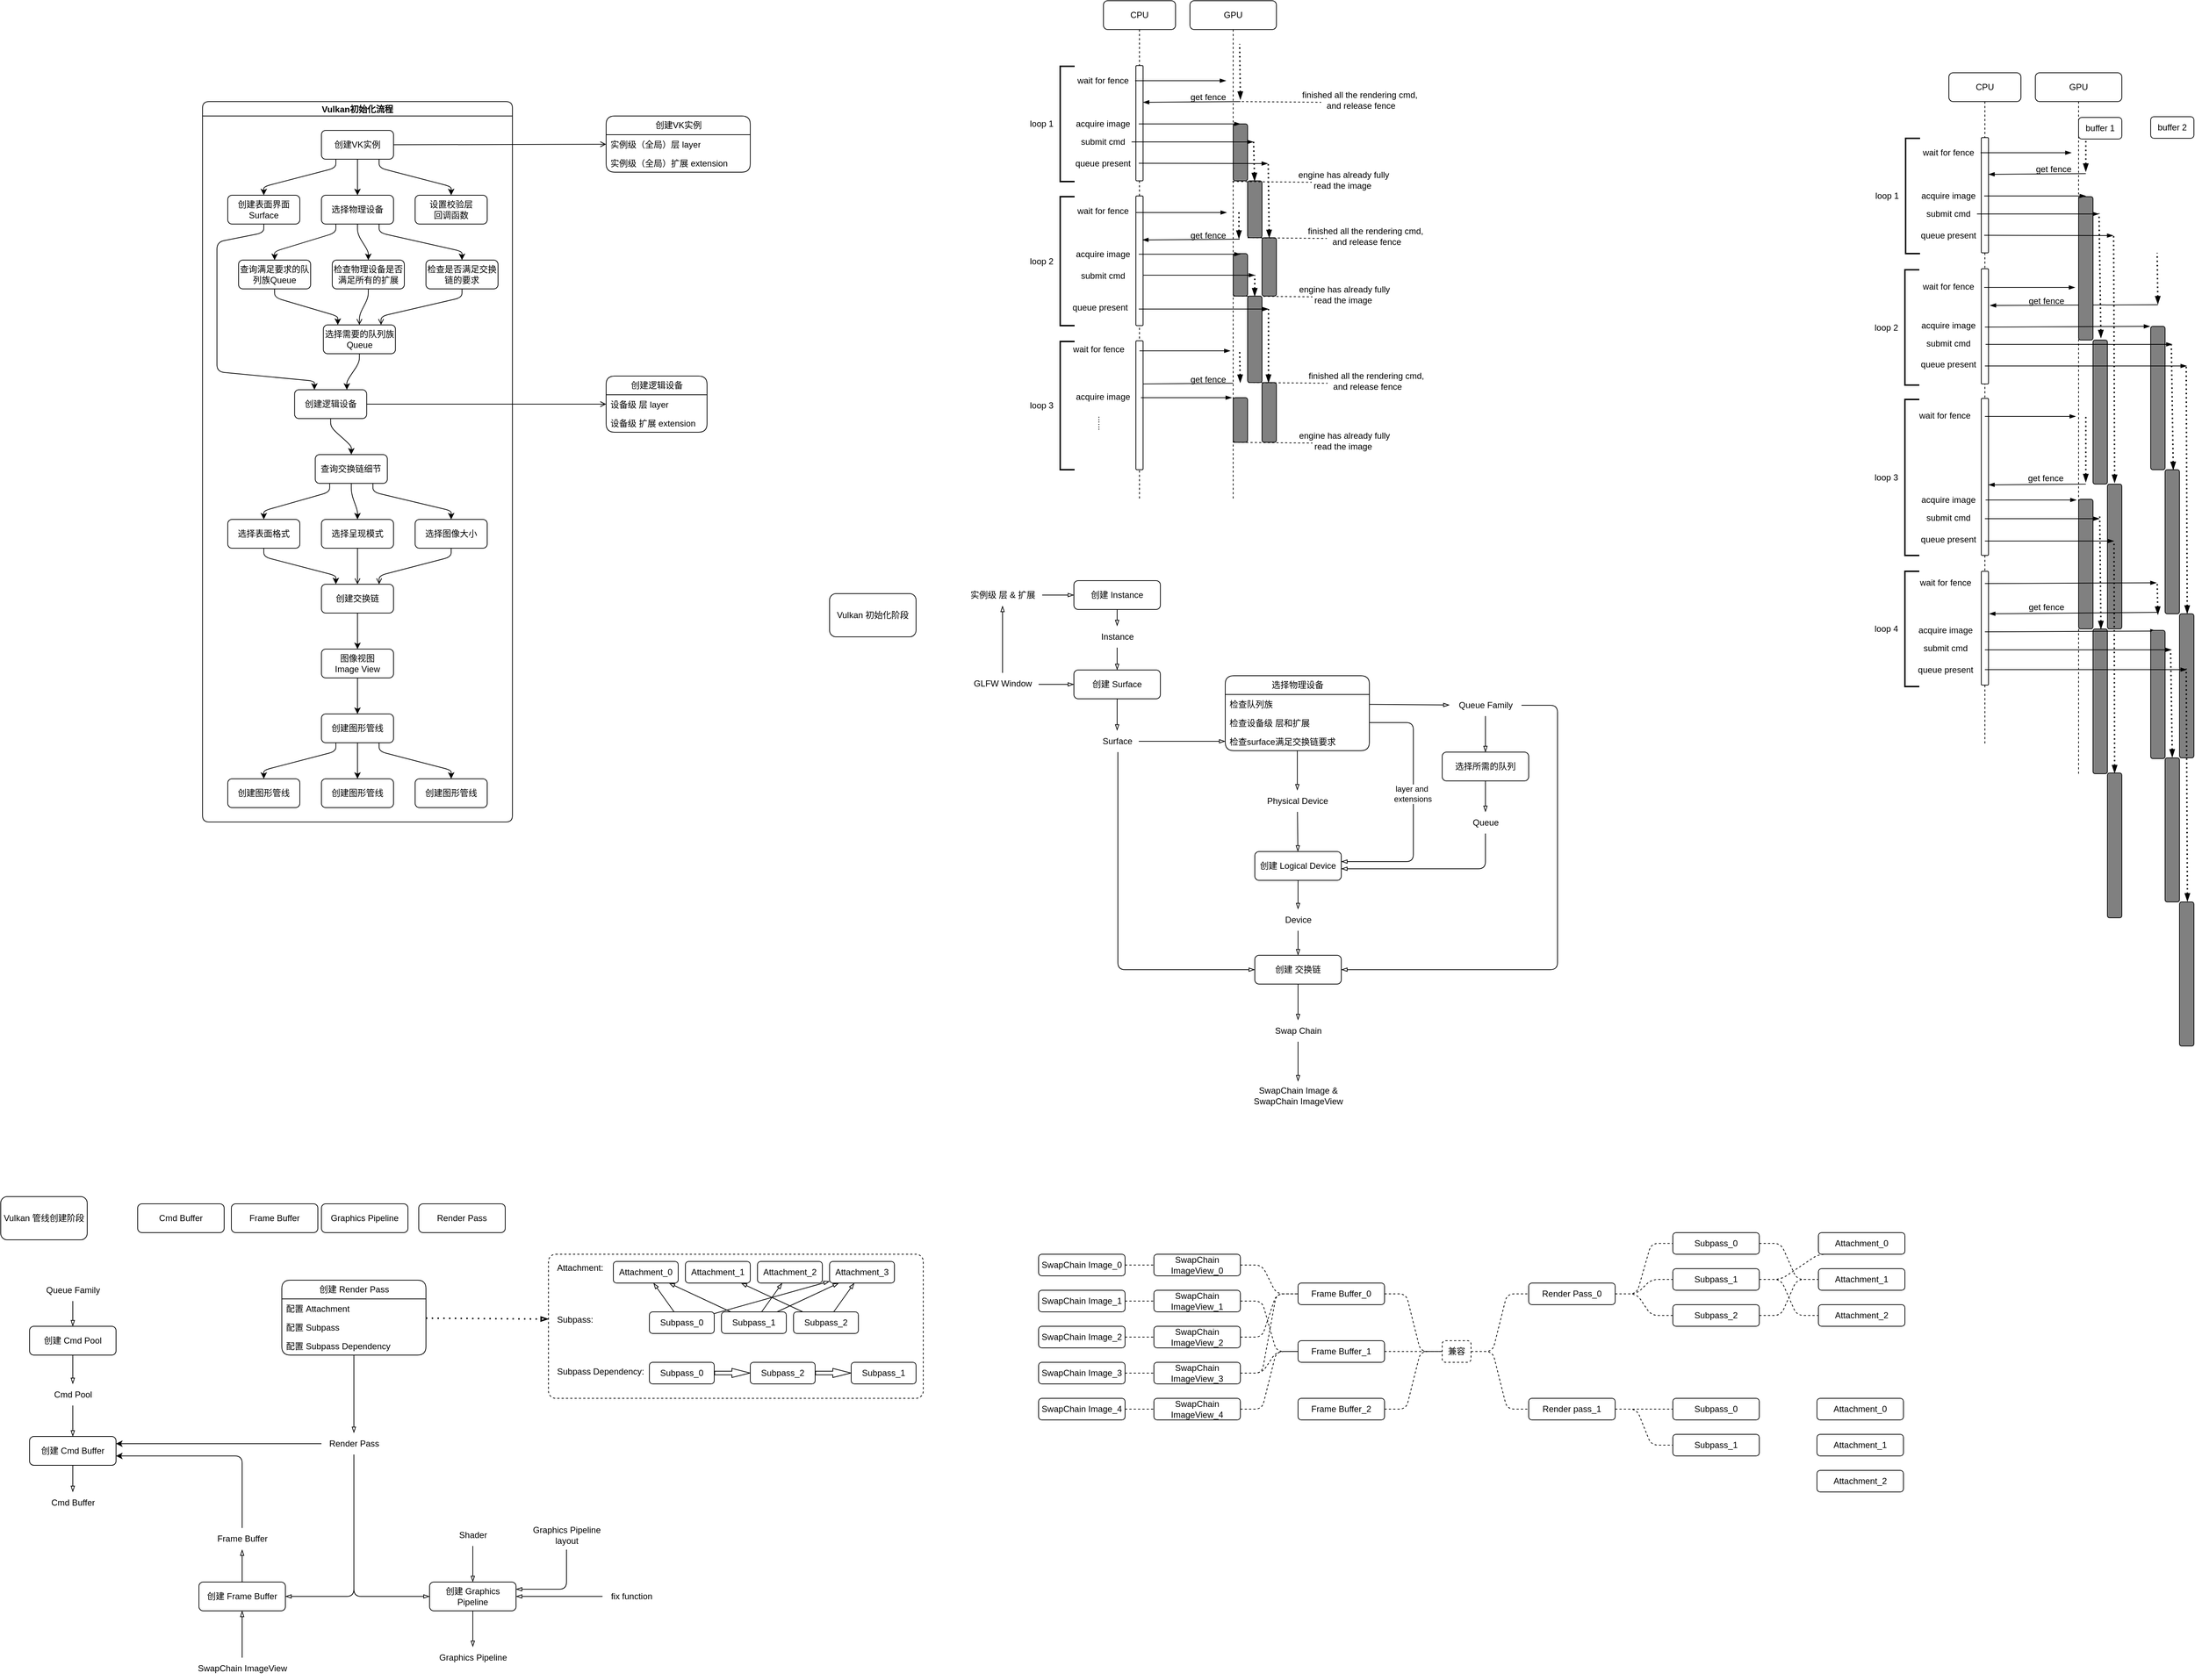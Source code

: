 <mxfile>
    <diagram id="goPlcy9OKlecyh8LNCaE" name="第 1 页">
        <mxGraphModel dx="463" dy="536" grid="1" gridSize="10" guides="1" tooltips="1" connect="1" arrows="1" fold="1" page="1" pageScale="1" pageWidth="1169" pageHeight="827" math="0" shadow="0">
            <root>
                <mxCell id="0"/>
                <mxCell id="1" parent="0"/>
                <mxCell id="2" value="Vulkan初始化流程" style="swimlane;startSize=20;horizontal=1;childLayout=flowLayout;flowOrientation=north;resizable=0;interRankCellSpacing=50;containerType=tree;fontSize=12;rounded=1;" parent="1" vertex="1">
                    <mxGeometry x="360" y="200" width="430" height="1000" as="geometry"/>
                </mxCell>
                <mxCell id="3" value="创建VK实例" style="whiteSpace=wrap;html=1;rounded=1;" parent="2" vertex="1">
                    <mxGeometry x="165" y="40" width="100" height="40" as="geometry"/>
                </mxCell>
                <mxCell id="34" style="edgeStyle=none;rounded=1;html=1;noEdgeStyle=1;orthogonal=1;" parent="2" source="6" target="33" edge="1">
                    <mxGeometry relative="1" as="geometry">
                        <Array as="points">
                            <mxPoint x="85" y="182"/>
                            <mxPoint x="20" y="195"/>
                            <mxPoint x="20" y="285"/>
                            <mxPoint x="20" y="285"/>
                            <mxPoint x="20" y="375"/>
                            <mxPoint x="155.255" y="388"/>
                        </Array>
                    </mxGeometry>
                </mxCell>
                <mxCell id="6" value="创建表面界面&lt;br&gt;Surface" style="whiteSpace=wrap;html=1;rounded=1;" parent="2" vertex="1">
                    <mxGeometry x="35" y="130" width="100" height="40" as="geometry"/>
                </mxCell>
                <mxCell id="7" value="" style="html=1;rounded=1;curved=0;sourcePerimeterSpacing=0;targetPerimeterSpacing=0;startSize=6;endSize=6;noEdgeStyle=1;orthogonal=1;" parent="2" source="3" target="6" edge="1">
                    <mxGeometry relative="1" as="geometry">
                        <Array as="points">
                            <mxPoint x="185" y="92"/>
                            <mxPoint x="85" y="118"/>
                        </Array>
                    </mxGeometry>
                </mxCell>
                <mxCell id="15" value="" style="edgeStyle=none;rounded=1;html=1;noEdgeStyle=1;orthogonal=1;" parent="2" source="3" target="16" edge="1">
                    <mxGeometry relative="1" as="geometry">
                        <Array as="points">
                            <mxPoint x="215" y="94"/>
                            <mxPoint x="215" y="118"/>
                        </Array>
                    </mxGeometry>
                </mxCell>
                <mxCell id="16" value="选择物理设备" style="whiteSpace=wrap;html=1;rounded=1;" parent="2" vertex="1">
                    <mxGeometry x="165" y="130" width="100" height="40" as="geometry"/>
                </mxCell>
                <mxCell id="25" value="" style="edgeStyle=none;rounded=1;html=1;noEdgeStyle=1;orthogonal=1;" parent="2" source="3" target="26" edge="1">
                    <mxGeometry relative="1" as="geometry">
                        <Array as="points">
                            <mxPoint x="245" y="92"/>
                            <mxPoint x="345" y="118"/>
                        </Array>
                    </mxGeometry>
                </mxCell>
                <mxCell id="26" value="设置校验层&lt;br&gt;回调函数" style="whiteSpace=wrap;html=1;rounded=1;" parent="2" vertex="1">
                    <mxGeometry x="295" y="130" width="100" height="40" as="geometry"/>
                </mxCell>
                <mxCell id="30" value="" style="edgeStyle=none;rounded=1;html=1;noEdgeStyle=1;orthogonal=1;" parent="2" source="16" target="61" edge="1">
                    <mxGeometry relative="1" as="geometry">
                        <mxPoint x="2070" y="3180" as="sourcePoint"/>
                        <Array as="points">
                            <mxPoint x="185" y="182"/>
                            <mxPoint x="100" y="208"/>
                        </Array>
                    </mxGeometry>
                </mxCell>
                <mxCell id="31" value="选择需要的队列族&lt;br&gt;Queue" style="whiteSpace=wrap;html=1;rounded=1;" parent="2" vertex="1">
                    <mxGeometry x="167.674" y="310" width="100" height="40" as="geometry"/>
                </mxCell>
                <mxCell id="32" value="" style="edgeStyle=none;rounded=1;html=1;noEdgeStyle=1;orthogonal=1;" parent="2" source="31" target="33" edge="1">
                    <mxGeometry relative="1" as="geometry">
                        <mxPoint x="2010" y="3230" as="sourcePoint"/>
                        <Array as="points">
                            <mxPoint x="217.674" y="362"/>
                            <mxPoint x="200.255" y="388"/>
                        </Array>
                    </mxGeometry>
                </mxCell>
                <mxCell id="33" value="创建逻辑设备" style="whiteSpace=wrap;html=1;rounded=1;" parent="2" vertex="1">
                    <mxGeometry x="127.755" y="400" width="100" height="40" as="geometry"/>
                </mxCell>
                <mxCell id="60" value="" style="edgeStyle=none;rounded=1;html=1;noEdgeStyle=1;orthogonal=1;" parent="2" source="61" target="31" edge="1">
                    <mxGeometry relative="1" as="geometry">
                        <mxPoint x="1470" y="2070" as="sourcePoint"/>
                        <Array as="points">
                            <mxPoint x="100" y="272"/>
                            <mxPoint x="187.674" y="298"/>
                        </Array>
                    </mxGeometry>
                </mxCell>
                <mxCell id="61" value="查询满足要求的队列族Queue" style="whiteSpace=wrap;html=1;rounded=1;" parent="2" vertex="1">
                    <mxGeometry x="50" y="220" width="100" height="40" as="geometry"/>
                </mxCell>
                <mxCell id="62" value="" style="edgeStyle=none;rounded=1;html=1;noEdgeStyle=1;orthogonal=1;" parent="2" source="16" target="63" edge="1">
                    <mxGeometry relative="1" as="geometry">
                        <mxPoint x="1410" y="1950" as="sourcePoint"/>
                        <Array as="points">
                            <mxPoint x="215" y="184"/>
                            <mxPoint x="230" y="208"/>
                        </Array>
                    </mxGeometry>
                </mxCell>
                <mxCell id="66" style="edgeStyle=none;rounded=1;html=1;startArrow=none;startFill=0;endArrow=open;endFill=0;noEdgeStyle=1;orthogonal=1;" parent="2" source="63" target="31" edge="1">
                    <mxGeometry relative="1" as="geometry">
                        <Array as="points">
                            <mxPoint x="230" y="272"/>
                            <mxPoint x="217.674" y="296"/>
                        </Array>
                    </mxGeometry>
                </mxCell>
                <mxCell id="63" value="检查物理设备是否满足所有的扩展" style="whiteSpace=wrap;html=1;rounded=1;" parent="2" vertex="1">
                    <mxGeometry x="180" y="220" width="100" height="40" as="geometry"/>
                </mxCell>
                <mxCell id="64" value="" style="edgeStyle=none;rounded=1;html=1;noEdgeStyle=1;orthogonal=1;" parent="2" source="16" target="65" edge="1">
                    <mxGeometry relative="1" as="geometry">
                        <mxPoint x="1367.5" y="1910" as="sourcePoint"/>
                        <Array as="points">
                            <mxPoint x="245" y="182"/>
                            <mxPoint x="360" y="208"/>
                        </Array>
                    </mxGeometry>
                </mxCell>
                <mxCell id="67" style="edgeStyle=none;rounded=1;html=1;startArrow=none;startFill=0;endArrow=open;endFill=0;noEdgeStyle=1;orthogonal=1;" parent="2" source="65" target="31" edge="1">
                    <mxGeometry relative="1" as="geometry">
                        <Array as="points">
                            <mxPoint x="360" y="272"/>
                            <mxPoint x="247.674" y="298"/>
                        </Array>
                    </mxGeometry>
                </mxCell>
                <mxCell id="65" value="检查是否满足交换链的要求" style="whiteSpace=wrap;html=1;rounded=1;" parent="2" vertex="1">
                    <mxGeometry x="310" y="220" width="100" height="40" as="geometry"/>
                </mxCell>
                <mxCell id="68" value="" style="edgeStyle=none;rounded=1;html=1;noEdgeStyle=1;orthogonal=1;" parent="2" source="33" target="71" edge="1">
                    <mxGeometry relative="1" as="geometry">
                        <mxPoint x="1283.125" y="1850" as="sourcePoint"/>
                        <Array as="points">
                            <mxPoint x="177.755" y="452"/>
                            <mxPoint x="206.424" y="478"/>
                        </Array>
                    </mxGeometry>
                </mxCell>
                <mxCell id="69" value="选择表面格式" style="whiteSpace=wrap;html=1;rounded=1;" parent="2" vertex="1">
                    <mxGeometry x="35" y="580" width="100" height="40" as="geometry"/>
                </mxCell>
                <mxCell id="70" value="" style="edgeStyle=none;rounded=1;html=1;noEdgeStyle=1;orthogonal=1;" parent="2" source="71" target="69" edge="1">
                    <mxGeometry relative="1" as="geometry">
                        <mxPoint x="1192.395" y="1860" as="sourcePoint"/>
                        <Array as="points">
                            <mxPoint x="176.424" y="542"/>
                            <mxPoint x="85" y="568"/>
                        </Array>
                    </mxGeometry>
                </mxCell>
                <mxCell id="71" value="查询交换链细节" style="whiteSpace=wrap;html=1;rounded=1;" parent="2" vertex="1">
                    <mxGeometry x="156.424" y="490" width="100" height="40" as="geometry"/>
                </mxCell>
                <mxCell id="72" value="" style="edgeStyle=none;rounded=1;html=1;noEdgeStyle=1;orthogonal=1;" parent="2" source="71" target="73" edge="1">
                    <mxGeometry relative="1" as="geometry">
                        <mxPoint x="1132.817" y="1740" as="sourcePoint"/>
                        <Array as="points">
                            <mxPoint x="206.424" y="544"/>
                            <mxPoint x="215" y="568"/>
                        </Array>
                    </mxGeometry>
                </mxCell>
                <mxCell id="78" style="edgeStyle=none;rounded=1;html=1;startArrow=none;startFill=0;endArrow=open;endFill=0;noEdgeStyle=1;orthogonal=1;" parent="2" source="73" target="77" edge="1">
                    <mxGeometry relative="1" as="geometry">
                        <Array as="points">
                            <mxPoint x="215" y="632"/>
                            <mxPoint x="215" y="656"/>
                        </Array>
                    </mxGeometry>
                </mxCell>
                <mxCell id="73" value="选择呈现模式" style="whiteSpace=wrap;html=1;rounded=1;" parent="2" vertex="1">
                    <mxGeometry x="165" y="580" width="100" height="40" as="geometry"/>
                </mxCell>
                <mxCell id="74" value="" style="edgeStyle=none;rounded=1;html=1;noEdgeStyle=1;orthogonal=1;" parent="2" source="71" target="75" edge="1">
                    <mxGeometry relative="1" as="geometry">
                        <mxPoint x="1174.737" y="1790" as="sourcePoint"/>
                        <Array as="points">
                            <mxPoint x="236.424" y="542"/>
                            <mxPoint x="345" y="568"/>
                        </Array>
                    </mxGeometry>
                </mxCell>
                <mxCell id="79" style="edgeStyle=none;rounded=1;html=1;startArrow=none;startFill=0;endArrow=open;endFill=0;noEdgeStyle=1;orthogonal=1;" parent="2" source="75" target="77" edge="1">
                    <mxGeometry relative="1" as="geometry">
                        <Array as="points">
                            <mxPoint x="345" y="632"/>
                            <mxPoint x="245" y="658"/>
                        </Array>
                    </mxGeometry>
                </mxCell>
                <mxCell id="75" value="选择图像大小" style="whiteSpace=wrap;html=1;rounded=1;" parent="2" vertex="1">
                    <mxGeometry x="295" y="580" width="100" height="40" as="geometry"/>
                </mxCell>
                <mxCell id="76" value="" style="edgeStyle=none;rounded=1;html=1;noEdgeStyle=1;orthogonal=1;" parent="2" source="69" target="77" edge="1">
                    <mxGeometry relative="1" as="geometry">
                        <mxPoint x="1106.424" y="1750" as="sourcePoint"/>
                        <Array as="points">
                            <mxPoint x="85" y="632"/>
                            <mxPoint x="185" y="658"/>
                        </Array>
                    </mxGeometry>
                </mxCell>
                <mxCell id="77" value="创建交换链" style="whiteSpace=wrap;html=1;rounded=1;" parent="2" vertex="1">
                    <mxGeometry x="165" y="670" width="100" height="40" as="geometry"/>
                </mxCell>
                <mxCell id="80" value="" style="edgeStyle=none;rounded=1;html=1;noEdgeStyle=1;orthogonal=1;" parent="2" source="77" target="81" edge="1">
                    <mxGeometry relative="1" as="geometry">
                        <mxPoint x="875" y="1560" as="sourcePoint"/>
                        <Array as="points">
                            <mxPoint x="215" y="722"/>
                            <mxPoint x="215" y="748"/>
                        </Array>
                    </mxGeometry>
                </mxCell>
                <mxCell id="81" value="图像视图&lt;br&gt;Image View" style="whiteSpace=wrap;html=1;rounded=1;" parent="2" vertex="1">
                    <mxGeometry x="165" y="760" width="100" height="40" as="geometry"/>
                </mxCell>
                <mxCell id="82" value="" style="edgeStyle=none;rounded=1;html=1;noEdgeStyle=1;orthogonal=1;" parent="2" source="81" target="83" edge="1">
                    <mxGeometry relative="1" as="geometry">
                        <mxPoint x="965" y="1570" as="sourcePoint"/>
                        <Array as="points">
                            <mxPoint x="215" y="812"/>
                            <mxPoint x="215" y="838"/>
                        </Array>
                    </mxGeometry>
                </mxCell>
                <mxCell id="83" value="创建图形管线" style="whiteSpace=wrap;html=1;rounded=1;" parent="2" vertex="1">
                    <mxGeometry x="165" y="850" width="100" height="40" as="geometry"/>
                </mxCell>
                <mxCell id="121" value="" style="edgeStyle=none;rounded=1;html=1;noEdgeStyle=1;orthogonal=1;" parent="2" source="83" target="122" edge="1">
                    <mxGeometry relative="1" as="geometry">
                        <mxPoint x="835" y="1520" as="sourcePoint"/>
                        <Array as="points">
                            <mxPoint x="185" y="902"/>
                            <mxPoint x="85" y="928"/>
                        </Array>
                    </mxGeometry>
                </mxCell>
                <mxCell id="122" value="创建图形管线" style="whiteSpace=wrap;html=1;rounded=1;" parent="2" vertex="1">
                    <mxGeometry x="35" y="940" width="100" height="40" as="geometry"/>
                </mxCell>
                <mxCell id="123" value="" style="edgeStyle=none;rounded=1;html=1;noEdgeStyle=1;orthogonal=1;" parent="2" source="83" target="124" edge="1">
                    <mxGeometry relative="1" as="geometry">
                        <mxPoint x="815" y="1570" as="sourcePoint"/>
                        <Array as="points">
                            <mxPoint x="215" y="904"/>
                            <mxPoint x="215" y="928"/>
                        </Array>
                    </mxGeometry>
                </mxCell>
                <mxCell id="124" value="创建图形管线" style="whiteSpace=wrap;html=1;rounded=1;" parent="2" vertex="1">
                    <mxGeometry x="165" y="940" width="100" height="40" as="geometry"/>
                </mxCell>
                <mxCell id="125" value="" style="edgeStyle=none;rounded=1;html=1;noEdgeStyle=1;orthogonal=1;" parent="2" source="83" target="126" edge="1">
                    <mxGeometry relative="1" as="geometry">
                        <mxPoint x="817.5" y="1530" as="sourcePoint"/>
                        <Array as="points">
                            <mxPoint x="245" y="902"/>
                            <mxPoint x="345" y="928"/>
                        </Array>
                    </mxGeometry>
                </mxCell>
                <mxCell id="126" value="创建图形管线" style="whiteSpace=wrap;html=1;rounded=1;" parent="2" vertex="1">
                    <mxGeometry x="295" y="940" width="100" height="40" as="geometry"/>
                </mxCell>
                <mxCell id="51" value="&lt;span style=&quot;&quot;&gt;创建VK实例&lt;/span&gt;" style="swimlane;fontStyle=0;childLayout=stackLayout;horizontal=1;startSize=26;fillColor=none;horizontalStack=0;resizeParent=1;resizeParentMax=0;resizeLast=0;collapsible=1;marginBottom=0;html=1;rounded=1;" parent="1" vertex="1">
                    <mxGeometry x="920" y="220" width="200" height="78" as="geometry"/>
                </mxCell>
                <mxCell id="52" value="实例级（全局）层 layer" style="text;strokeColor=none;fillColor=none;align=left;verticalAlign=top;spacingLeft=4;spacingRight=4;overflow=hidden;rotatable=0;points=[[0,0.5],[1,0.5]];portConstraint=eastwest;whiteSpace=wrap;html=1;rounded=1;" parent="51" vertex="1">
                    <mxGeometry y="26" width="200" height="26" as="geometry"/>
                </mxCell>
                <mxCell id="53" value="实例级（全局）扩展 extension" style="text;strokeColor=none;fillColor=none;align=left;verticalAlign=top;spacingLeft=4;spacingRight=4;overflow=hidden;rotatable=0;points=[[0,0.5],[1,0.5]];portConstraint=eastwest;whiteSpace=wrap;html=1;rounded=1;" parent="51" vertex="1">
                    <mxGeometry y="52" width="200" height="26" as="geometry"/>
                </mxCell>
                <mxCell id="55" value="" style="endArrow=open;html=1;rounded=1;startArrow=none;startFill=0;endFill=0;" parent="1" source="3" target="51" edge="1">
                    <mxGeometry width="50" height="50" relative="1" as="geometry">
                        <mxPoint x="780" y="350" as="sourcePoint"/>
                        <mxPoint x="830" y="300" as="targetPoint"/>
                    </mxGeometry>
                </mxCell>
                <mxCell id="56" value="&lt;span style=&quot;&quot;&gt;创建逻辑设备&lt;/span&gt;" style="swimlane;fontStyle=0;childLayout=stackLayout;horizontal=1;startSize=26;fillColor=none;horizontalStack=0;resizeParent=1;resizeParentMax=0;resizeLast=0;collapsible=1;marginBottom=0;html=1;rounded=1;" parent="1" vertex="1">
                    <mxGeometry x="920" y="581" width="140" height="78" as="geometry"/>
                </mxCell>
                <mxCell id="57" value="设备级 层 layer" style="text;strokeColor=none;fillColor=none;align=left;verticalAlign=top;spacingLeft=4;spacingRight=4;overflow=hidden;rotatable=0;points=[[0,0.5],[1,0.5]];portConstraint=eastwest;whiteSpace=wrap;html=1;rounded=1;" parent="56" vertex="1">
                    <mxGeometry y="26" width="140" height="26" as="geometry"/>
                </mxCell>
                <mxCell id="58" value="设备级 扩展 extension" style="text;strokeColor=none;fillColor=none;align=left;verticalAlign=top;spacingLeft=4;spacingRight=4;overflow=hidden;rotatable=0;points=[[0,0.5],[1,0.5]];portConstraint=eastwest;whiteSpace=wrap;html=1;rounded=1;" parent="56" vertex="1">
                    <mxGeometry y="52" width="140" height="26" as="geometry"/>
                </mxCell>
                <mxCell id="59" value="" style="endArrow=open;html=1;rounded=1;endFill=0;" parent="1" source="33" target="56" edge="1">
                    <mxGeometry width="50" height="50" relative="1" as="geometry">
                        <mxPoint x="690" y="362.237" as="sourcePoint"/>
                        <mxPoint x="950" y="321.868" as="targetPoint"/>
                    </mxGeometry>
                </mxCell>
                <mxCell id="127" value="GPU" style="shape=umlLifeline;perimeter=lifelinePerimeter;whiteSpace=wrap;html=1;container=1;collapsible=0;recursiveResize=0;outlineConnect=0;rounded=1;" parent="1" vertex="1">
                    <mxGeometry x="1730" y="60" width="120" height="691" as="geometry"/>
                </mxCell>
                <mxCell id="140" value="" style="endArrow=none;dashed=1;html=1;strokeWidth=2;rounded=1;endFill=0;startArrow=blockThin;startFill=1;dashPattern=1 2;" parent="127" edge="1">
                    <mxGeometry width="50" height="50" relative="1" as="geometry">
                        <mxPoint x="70" y="137" as="sourcePoint"/>
                        <mxPoint x="69" y="60" as="targetPoint"/>
                    </mxGeometry>
                </mxCell>
                <mxCell id="152" value="" style="edgeStyle=none;orthogonalLoop=1;jettySize=auto;html=1;rounded=1;startArrow=blockThin;startFill=1;endArrow=none;endFill=0;" parent="127" edge="1">
                    <mxGeometry width="100" relative="1" as="geometry">
                        <mxPoint x="-65" y="141" as="sourcePoint"/>
                        <mxPoint x="70" y="140" as="targetPoint"/>
                        <Array as="points"/>
                    </mxGeometry>
                </mxCell>
                <mxCell id="156" value="" style="html=1;points=[];perimeter=orthogonalPerimeter;fillColor=#808080;rounded=1;shadow=0;glass=0;sketch=0;strokeWidth=1;" parent="127" vertex="1">
                    <mxGeometry x="60" y="171" width="20" height="79" as="geometry"/>
                </mxCell>
                <mxCell id="159" value="" style="html=1;points=[];perimeter=orthogonalPerimeter;fillColor=#808080;rounded=1;shadow=0;glass=0;sketch=0;strokeWidth=1;" parent="127" vertex="1">
                    <mxGeometry x="80" y="250" width="20" height="79" as="geometry"/>
                </mxCell>
                <mxCell id="160" value="" style="html=1;points=[];perimeter=orthogonalPerimeter;fillColor=#808080;rounded=1;shadow=0;glass=0;sketch=0;strokeWidth=1;" parent="127" vertex="1">
                    <mxGeometry x="100" y="329" width="20" height="81" as="geometry"/>
                </mxCell>
                <mxCell id="165" value="" style="endArrow=none;dashed=1;html=1;strokeWidth=2;rounded=1;endFill=0;startArrow=blockThin;startFill=1;dashPattern=1 2;" parent="127" edge="1">
                    <mxGeometry width="50" height="50" relative="1" as="geometry">
                        <mxPoint x="89.7" y="250" as="sourcePoint"/>
                        <mxPoint x="88.29" y="195" as="targetPoint"/>
                    </mxGeometry>
                </mxCell>
                <mxCell id="166" value="" style="endArrow=none;dashed=1;html=1;strokeWidth=2;rounded=1;endFill=0;startArrow=blockThin;startFill=1;dashPattern=1 2;" parent="127" edge="1">
                    <mxGeometry width="50" height="50" relative="1" as="geometry">
                        <mxPoint x="110.0" y="329" as="sourcePoint"/>
                        <mxPoint x="108.59" y="224" as="targetPoint"/>
                    </mxGeometry>
                </mxCell>
                <mxCell id="184" value="get fence" style="text;html=1;align=center;verticalAlign=middle;resizable=0;points=[];autosize=1;strokeColor=none;fillColor=none;" parent="127" vertex="1">
                    <mxGeometry x="-10" y="311" width="70" height="30" as="geometry"/>
                </mxCell>
                <mxCell id="141" value="get fence" style="text;html=1;align=center;verticalAlign=middle;resizable=0;points=[];autosize=1;strokeColor=none;fillColor=none;" parent="127" vertex="1">
                    <mxGeometry x="-10" y="119" width="70" height="30" as="geometry"/>
                </mxCell>
                <mxCell id="186" value="" style="html=1;points=[];perimeter=orthogonalPerimeter;fillColor=#808080;rounded=1;shadow=0;glass=0;sketch=0;strokeWidth=1;" parent="127" vertex="1">
                    <mxGeometry x="60" y="351" width="20" height="59" as="geometry"/>
                </mxCell>
                <mxCell id="187" value="" style="edgeStyle=none;orthogonalLoop=1;jettySize=auto;html=1;rounded=1;startArrow=none;startFill=0;endArrow=none;endFill=0;dashed=1;" parent="127" edge="1">
                    <mxGeometry width="100" relative="1" as="geometry">
                        <mxPoint x="60" y="410" as="sourcePoint"/>
                        <mxPoint x="170" y="411" as="targetPoint"/>
                        <Array as="points"/>
                    </mxGeometry>
                </mxCell>
                <mxCell id="189" value="" style="html=1;points=[];perimeter=orthogonalPerimeter;fillColor=#808080;rounded=1;shadow=0;glass=0;sketch=0;strokeWidth=1;" parent="127" vertex="1">
                    <mxGeometry x="80" y="410" width="20" height="120" as="geometry"/>
                </mxCell>
                <mxCell id="191" value="" style="endArrow=none;dashed=1;html=1;strokeWidth=2;rounded=1;endFill=0;startArrow=blockThin;startFill=1;dashPattern=1 2;" parent="127" edge="1">
                    <mxGeometry width="50" height="50" relative="1" as="geometry">
                        <mxPoint x="89.86" y="410" as="sourcePoint"/>
                        <mxPoint x="90" y="381" as="targetPoint"/>
                    </mxGeometry>
                </mxCell>
                <mxCell id="193" value="" style="html=1;points=[];perimeter=orthogonalPerimeter;fillColor=#808080;rounded=1;shadow=0;glass=0;sketch=0;strokeWidth=1;" parent="127" vertex="1">
                    <mxGeometry x="100" y="530" width="20" height="83" as="geometry"/>
                </mxCell>
                <mxCell id="195" value="" style="endArrow=none;dashed=1;html=1;strokeWidth=2;rounded=1;endFill=0;startArrow=blockThin;startFill=1;dashPattern=1 2;exitX=0.45;exitY=0;exitDx=0;exitDy=0;exitPerimeter=0;" parent="127" source="193" edge="1">
                    <mxGeometry width="50" height="50" relative="1" as="geometry">
                        <mxPoint x="109.83" y="489" as="sourcePoint"/>
                        <mxPoint x="109" y="428" as="targetPoint"/>
                    </mxGeometry>
                </mxCell>
                <mxCell id="202" value="get fence" style="text;html=1;align=center;verticalAlign=middle;resizable=0;points=[];autosize=1;strokeColor=none;fillColor=none;" parent="127" vertex="1">
                    <mxGeometry x="-10" y="511" width="70" height="30" as="geometry"/>
                </mxCell>
                <mxCell id="204" value="" style="endArrow=none;dashed=1;html=1;strokeWidth=2;rounded=1;endFill=0;startArrow=blockThin;startFill=1;dashPattern=1 2;" parent="127" edge="1">
                    <mxGeometry width="50" height="50" relative="1" as="geometry">
                        <mxPoint x="69.82" y="530" as="sourcePoint"/>
                        <mxPoint x="69" y="485" as="targetPoint"/>
                    </mxGeometry>
                </mxCell>
                <mxCell id="210" value="" style="html=1;points=[];perimeter=orthogonalPerimeter;fillColor=#808080;rounded=1;shadow=0;glass=0;sketch=0;strokeWidth=1;" parent="127" vertex="1">
                    <mxGeometry x="60" y="551" width="20" height="62" as="geometry"/>
                </mxCell>
                <mxCell id="129" value="CPU" style="shape=umlLifeline;perimeter=lifelinePerimeter;whiteSpace=wrap;html=1;container=1;collapsible=0;recursiveResize=0;outlineConnect=0;rounded=1;" parent="1" vertex="1">
                    <mxGeometry x="1610" y="60" width="100" height="691" as="geometry"/>
                </mxCell>
                <mxCell id="130" value="" style="html=1;points=[];perimeter=orthogonalPerimeter;rounded=1;" parent="129" vertex="1">
                    <mxGeometry x="45" y="90" width="10" height="160" as="geometry"/>
                </mxCell>
                <mxCell id="162" value="" style="edgeStyle=none;orthogonalLoop=1;jettySize=auto;html=1;rounded=1;startArrow=blockThin;startFill=1;endArrow=none;endFill=0;" parent="129" target="161" edge="1">
                    <mxGeometry width="100" relative="1" as="geometry">
                        <mxPoint x="208" y="196" as="sourcePoint"/>
                        <mxPoint x="71" y="194" as="targetPoint"/>
                        <Array as="points"/>
                    </mxGeometry>
                </mxCell>
                <mxCell id="190" value="" style="edgeStyle=none;orthogonalLoop=1;jettySize=auto;html=1;rounded=1;startArrow=blockThin;startFill=1;endArrow=none;endFill=0;" parent="129" edge="1">
                    <mxGeometry width="100" relative="1" as="geometry">
                        <mxPoint x="210" y="381" as="sourcePoint"/>
                        <mxPoint x="45" y="381.0" as="targetPoint"/>
                        <Array as="points"/>
                    </mxGeometry>
                </mxCell>
                <mxCell id="179" value="queue present" style="text;html=1;align=center;verticalAlign=middle;resizable=0;points=[];autosize=1;strokeColor=none;fillColor=none;" parent="129" vertex="1">
                    <mxGeometry x="-55" y="411" width="100" height="30" as="geometry"/>
                </mxCell>
                <mxCell id="203" value="" style="edgeStyle=none;orthogonalLoop=1;jettySize=auto;html=1;rounded=1;startArrow=blockThin;startFill=1;endArrow=none;endFill=0;" parent="129" edge="1">
                    <mxGeometry width="100" relative="1" as="geometry">
                        <mxPoint x="45.0" y="532" as="sourcePoint"/>
                        <mxPoint x="180" y="531" as="targetPoint"/>
                        <Array as="points"/>
                    </mxGeometry>
                </mxCell>
                <mxCell id="136" value="loop 1" style="strokeWidth=2;html=1;shape=mxgraph.flowchart.annotation_1;align=left;pointerEvents=1;rounded=1;horizontal=1;verticalAlign=middle;spacing=-42;" parent="1" vertex="1">
                    <mxGeometry x="1550" y="151" width="20" height="160" as="geometry"/>
                </mxCell>
                <mxCell id="133" value="wait for fence" style="text;html=1;align=center;verticalAlign=middle;resizable=0;points=[];autosize=1;strokeColor=none;fillColor=none;" parent="1" vertex="1">
                    <mxGeometry x="1564" y="156" width="90" height="30" as="geometry"/>
                </mxCell>
                <mxCell id="147" value="acquire image" style="text;html=1;align=center;verticalAlign=middle;resizable=0;points=[];autosize=1;strokeColor=none;fillColor=none;" parent="1" vertex="1">
                    <mxGeometry x="1559" y="216" width="100" height="30" as="geometry"/>
                </mxCell>
                <mxCell id="151" value="" style="edgeStyle=none;orthogonalLoop=1;jettySize=auto;html=1;rounded=1;startArrow=blockThin;startFill=1;endArrow=none;endFill=0;" parent="1" target="133" edge="1">
                    <mxGeometry width="100" relative="1" as="geometry">
                        <mxPoint x="1780" y="171" as="sourcePoint"/>
                        <mxPoint x="1760" y="201" as="targetPoint"/>
                        <Array as="points"/>
                    </mxGeometry>
                </mxCell>
                <mxCell id="153" value="" style="edgeStyle=none;orthogonalLoop=1;jettySize=auto;html=1;rounded=1;startArrow=blockThin;startFill=1;endArrow=none;endFill=0;" parent="1" target="147" edge="1">
                    <mxGeometry width="100" relative="1" as="geometry">
                        <mxPoint x="1800" y="231" as="sourcePoint"/>
                        <mxPoint x="1681" y="229" as="targetPoint"/>
                        <Array as="points"/>
                    </mxGeometry>
                </mxCell>
                <mxCell id="163" value="queue present" style="text;html=1;align=center;verticalAlign=middle;resizable=0;points=[];autosize=1;strokeColor=none;fillColor=none;" parent="1" vertex="1">
                    <mxGeometry x="1559" y="270.5" width="100" height="30" as="geometry"/>
                </mxCell>
                <mxCell id="164" value="" style="edgeStyle=none;orthogonalLoop=1;jettySize=auto;html=1;rounded=1;startArrow=blockThin;startFill=1;endArrow=none;endFill=0;" parent="1" target="163" edge="1">
                    <mxGeometry width="100" relative="1" as="geometry">
                        <mxPoint x="1838" y="286" as="sourcePoint"/>
                        <mxPoint x="91" y="174.5" as="targetPoint"/>
                        <Array as="points"/>
                    </mxGeometry>
                </mxCell>
                <mxCell id="161" value="submit cmd" style="text;html=1;align=center;verticalAlign=middle;resizable=0;points=[];autosize=1;strokeColor=none;fillColor=none;" parent="1" vertex="1">
                    <mxGeometry x="1569" y="241" width="80" height="30" as="geometry"/>
                </mxCell>
                <mxCell id="175" value="" style="html=1;points=[];perimeter=orthogonalPerimeter;rounded=1;" parent="1" vertex="1">
                    <mxGeometry x="1655" y="331" width="10" height="180" as="geometry"/>
                </mxCell>
                <mxCell id="176" value="loop 2" style="strokeWidth=2;html=1;shape=mxgraph.flowchart.annotation_1;align=left;pointerEvents=1;rounded=1;horizontal=1;verticalAlign=middle;spacing=-42;" parent="1" vertex="1">
                    <mxGeometry x="1550" y="332" width="20" height="179" as="geometry"/>
                </mxCell>
                <mxCell id="177" value="wait for fence" style="text;html=1;align=center;verticalAlign=middle;resizable=0;points=[];autosize=1;strokeColor=none;fillColor=none;" parent="1" vertex="1">
                    <mxGeometry x="1564" y="337" width="90" height="30" as="geometry"/>
                </mxCell>
                <mxCell id="178" value="acquire image" style="text;html=1;align=center;verticalAlign=middle;resizable=0;points=[];autosize=1;strokeColor=none;fillColor=none;" parent="1" vertex="1">
                    <mxGeometry x="1559" y="397" width="100" height="30" as="geometry"/>
                </mxCell>
                <mxCell id="180" value="submit cmd" style="text;html=1;align=center;verticalAlign=middle;resizable=0;points=[];autosize=1;strokeColor=none;fillColor=none;" parent="1" vertex="1">
                    <mxGeometry x="1569" y="427" width="80" height="30" as="geometry"/>
                </mxCell>
                <mxCell id="181" value="" style="edgeStyle=none;orthogonalLoop=1;jettySize=auto;html=1;rounded=1;startArrow=blockThin;startFill=1;endArrow=none;endFill=0;" parent="1" edge="1">
                    <mxGeometry width="100" relative="1" as="geometry">
                        <mxPoint x="1781" y="354" as="sourcePoint"/>
                        <mxPoint x="1655" y="354" as="targetPoint"/>
                        <Array as="points"/>
                    </mxGeometry>
                </mxCell>
                <mxCell id="182" value="" style="endArrow=none;dashed=1;html=1;strokeWidth=2;rounded=1;endFill=0;startArrow=blockThin;startFill=1;dashPattern=1 2;" parent="1" edge="1">
                    <mxGeometry width="50" height="50" relative="1" as="geometry">
                        <mxPoint x="1798" y="390" as="sourcePoint"/>
                        <mxPoint x="1798" y="351" as="targetPoint"/>
                    </mxGeometry>
                </mxCell>
                <mxCell id="183" value="" style="edgeStyle=none;orthogonalLoop=1;jettySize=auto;html=1;rounded=1;startArrow=blockThin;startFill=1;endArrow=none;endFill=0;" parent="1" edge="1">
                    <mxGeometry width="100" relative="1" as="geometry">
                        <mxPoint x="1664.0" y="392" as="sourcePoint"/>
                        <mxPoint x="1799" y="391" as="targetPoint"/>
                        <Array as="points"/>
                    </mxGeometry>
                </mxCell>
                <mxCell id="185" value="" style="edgeStyle=none;orthogonalLoop=1;jettySize=auto;html=1;rounded=1;startArrow=blockThin;startFill=1;endArrow=none;endFill=0;" parent="1" edge="1">
                    <mxGeometry width="100" relative="1" as="geometry">
                        <mxPoint x="1800.0" y="411.83" as="sourcePoint"/>
                        <mxPoint x="1659" y="411.83" as="targetPoint"/>
                        <Array as="points"/>
                    </mxGeometry>
                </mxCell>
                <mxCell id="188" value="engine has already fully&lt;br&gt;read the image&amp;nbsp;" style="text;html=1;align=center;verticalAlign=middle;resizable=0;points=[];autosize=1;strokeColor=none;fillColor=none;rounded=1;shadow=0;glass=0;sketch=0;strokeWidth=1;" parent="1" vertex="1">
                    <mxGeometry x="1869" y="448" width="150" height="40" as="geometry"/>
                </mxCell>
                <mxCell id="194" value="" style="edgeStyle=none;orthogonalLoop=1;jettySize=auto;html=1;rounded=1;startArrow=blockThin;startFill=1;endArrow=none;endFill=0;" parent="1" edge="1">
                    <mxGeometry width="100" relative="1" as="geometry">
                        <mxPoint x="1839" y="488" as="sourcePoint"/>
                        <mxPoint x="1659" y="488" as="targetPoint"/>
                        <Array as="points"/>
                    </mxGeometry>
                </mxCell>
                <mxCell id="196" value="" style="html=1;points=[];perimeter=orthogonalPerimeter;rounded=1;" parent="1" vertex="1">
                    <mxGeometry x="1655" y="532" width="10" height="179" as="geometry"/>
                </mxCell>
                <mxCell id="197" value="loop 3" style="strokeWidth=2;html=1;shape=mxgraph.flowchart.annotation_1;align=left;pointerEvents=1;rounded=1;horizontal=1;verticalAlign=middle;spacing=-42;" parent="1" vertex="1">
                    <mxGeometry x="1550" y="533" width="20" height="178" as="geometry"/>
                </mxCell>
                <mxCell id="200" value="wait for fence" style="text;html=1;align=center;verticalAlign=middle;resizable=0;points=[];autosize=1;strokeColor=none;fillColor=none;" parent="1" vertex="1">
                    <mxGeometry x="1558" y="529" width="90" height="30" as="geometry"/>
                </mxCell>
                <mxCell id="201" value="" style="edgeStyle=none;orthogonalLoop=1;jettySize=auto;html=1;rounded=1;startArrow=blockThin;startFill=1;endArrow=none;endFill=0;" parent="1" edge="1">
                    <mxGeometry width="100" relative="1" as="geometry">
                        <mxPoint x="1786" y="546" as="sourcePoint"/>
                        <mxPoint x="1660" y="546" as="targetPoint"/>
                        <Array as="points"/>
                    </mxGeometry>
                </mxCell>
                <mxCell id="206" value="" style="edgeStyle=none;orthogonalLoop=1;jettySize=auto;html=1;rounded=1;startArrow=none;startFill=0;endArrow=none;endFill=0;dashed=1;" parent="1" edge="1">
                    <mxGeometry width="100" relative="1" as="geometry">
                        <mxPoint x="1790" y="673" as="sourcePoint"/>
                        <mxPoint x="1900" y="674" as="targetPoint"/>
                        <Array as="points"/>
                    </mxGeometry>
                </mxCell>
                <mxCell id="207" value="engine has already fully&lt;br&gt;read the image&amp;nbsp;" style="text;html=1;align=center;verticalAlign=middle;resizable=0;points=[];autosize=1;strokeColor=none;fillColor=none;rounded=1;shadow=0;glass=0;sketch=0;strokeWidth=1;" parent="1" vertex="1">
                    <mxGeometry x="1869" y="651" width="150" height="40" as="geometry"/>
                </mxCell>
                <mxCell id="208" value="acquire image" style="text;html=1;align=center;verticalAlign=middle;resizable=0;points=[];autosize=1;strokeColor=none;fillColor=none;" parent="1" vertex="1">
                    <mxGeometry x="1559" y="595" width="100" height="30" as="geometry"/>
                </mxCell>
                <mxCell id="209" value="" style="edgeStyle=none;orthogonalLoop=1;jettySize=auto;html=1;rounded=1;startArrow=blockThin;startFill=1;endArrow=none;endFill=0;" parent="1" edge="1">
                    <mxGeometry width="100" relative="1" as="geometry">
                        <mxPoint x="1788" y="611.0" as="sourcePoint"/>
                        <mxPoint x="1662.0" y="611.0" as="targetPoint"/>
                        <Array as="points"/>
                    </mxGeometry>
                </mxCell>
                <mxCell id="212" value="......" style="text;html=1;align=center;verticalAlign=middle;resizable=0;points=[];autosize=1;strokeColor=none;fillColor=none;rotation=90;" parent="1" vertex="1">
                    <mxGeometry x="1587" y="631" width="40" height="30" as="geometry"/>
                </mxCell>
                <mxCell id="213" value="" style="edgeStyle=none;orthogonalLoop=1;jettySize=auto;html=1;rounded=1;startArrow=none;startFill=0;endArrow=none;endFill=0;dashed=1;" parent="1" edge="1">
                    <mxGeometry width="100" relative="1" as="geometry">
                        <mxPoint x="1810" y="389" as="sourcePoint"/>
                        <mxPoint x="1920" y="390" as="targetPoint"/>
                        <Array as="points"/>
                    </mxGeometry>
                </mxCell>
                <mxCell id="214" value="finished all the rendering cmd,&amp;nbsp;&lt;br&gt;and release fence" style="text;html=1;align=center;verticalAlign=middle;resizable=0;points=[];autosize=1;strokeColor=none;fillColor=none;rounded=1;shadow=0;glass=0;sketch=0;strokeWidth=1;" parent="1" vertex="1">
                    <mxGeometry x="1880" y="367" width="190" height="40" as="geometry"/>
                </mxCell>
                <mxCell id="215" value="" style="edgeStyle=none;orthogonalLoop=1;jettySize=auto;html=1;rounded=1;startArrow=none;startFill=0;endArrow=none;endFill=0;dashed=1;" parent="1" edge="1">
                    <mxGeometry width="100" relative="1" as="geometry">
                        <mxPoint x="1811" y="590" as="sourcePoint"/>
                        <mxPoint x="1921" y="591" as="targetPoint"/>
                        <Array as="points"/>
                    </mxGeometry>
                </mxCell>
                <mxCell id="216" value="finished all the rendering cmd,&amp;nbsp;&lt;br&gt;and release fence" style="text;html=1;align=center;verticalAlign=middle;resizable=0;points=[];autosize=1;strokeColor=none;fillColor=none;rounded=1;shadow=0;glass=0;sketch=0;strokeWidth=1;" parent="1" vertex="1">
                    <mxGeometry x="1881" y="568" width="190" height="40" as="geometry"/>
                </mxCell>
                <mxCell id="217" value="" style="edgeStyle=none;orthogonalLoop=1;jettySize=auto;html=1;rounded=1;startArrow=none;startFill=0;endArrow=none;endFill=0;dashed=1;" parent="1" edge="1">
                    <mxGeometry width="100" relative="1" as="geometry">
                        <mxPoint x="1802" y="200" as="sourcePoint"/>
                        <mxPoint x="1912" y="201" as="targetPoint"/>
                        <Array as="points"/>
                    </mxGeometry>
                </mxCell>
                <mxCell id="218" value="finished all the rendering cmd,&amp;nbsp;&lt;br&gt;and release fence" style="text;html=1;align=center;verticalAlign=middle;resizable=0;points=[];autosize=1;strokeColor=none;fillColor=none;rounded=1;shadow=0;glass=0;sketch=0;strokeWidth=1;" parent="1" vertex="1">
                    <mxGeometry x="1872" y="178" width="190" height="40" as="geometry"/>
                </mxCell>
                <mxCell id="219" value="" style="edgeStyle=none;orthogonalLoop=1;jettySize=auto;html=1;rounded=1;startArrow=none;startFill=0;endArrow=none;endFill=0;dashed=1;" parent="1" edge="1">
                    <mxGeometry width="100" relative="1" as="geometry">
                        <mxPoint x="1789" y="311" as="sourcePoint"/>
                        <mxPoint x="1899" y="312" as="targetPoint"/>
                        <Array as="points"/>
                    </mxGeometry>
                </mxCell>
                <mxCell id="220" value="engine has already fully&lt;br&gt;read the image&amp;nbsp;" style="text;html=1;align=center;verticalAlign=middle;resizable=0;points=[];autosize=1;strokeColor=none;fillColor=none;rounded=1;shadow=0;glass=0;sketch=0;strokeWidth=1;" parent="1" vertex="1">
                    <mxGeometry x="1868" y="289" width="150" height="40" as="geometry"/>
                </mxCell>
                <mxCell id="282" value="GPU" style="shape=umlLifeline;perimeter=lifelinePerimeter;whiteSpace=wrap;html=1;container=1;collapsible=0;recursiveResize=0;outlineConnect=0;rounded=1;" parent="1" vertex="1">
                    <mxGeometry x="2903" y="160" width="120" height="973" as="geometry"/>
                </mxCell>
                <mxCell id="355" value="" style="edgeStyle=none;orthogonalLoop=1;jettySize=auto;html=1;rounded=1;startArrow=blockThin;startFill=1;endArrow=none;endFill=0;" parent="282" edge="1">
                    <mxGeometry width="100" relative="1" as="geometry">
                        <mxPoint x="-63" y="323" as="sourcePoint"/>
                        <mxPoint x="170" y="322" as="targetPoint"/>
                        <Array as="points"/>
                    </mxGeometry>
                </mxCell>
                <mxCell id="283" value="" style="endArrow=none;dashed=1;html=1;strokeWidth=2;rounded=1;endFill=0;startArrow=blockThin;startFill=1;dashPattern=1 2;" parent="282" edge="1">
                    <mxGeometry width="50" height="50" relative="1" as="geometry">
                        <mxPoint x="70" y="137" as="sourcePoint"/>
                        <mxPoint x="70" y="92" as="targetPoint"/>
                    </mxGeometry>
                </mxCell>
                <mxCell id="284" value="" style="edgeStyle=none;orthogonalLoop=1;jettySize=auto;html=1;rounded=1;startArrow=blockThin;startFill=1;endArrow=none;endFill=0;" parent="282" edge="1">
                    <mxGeometry width="100" relative="1" as="geometry">
                        <mxPoint x="-65" y="141" as="sourcePoint"/>
                        <mxPoint x="70" y="140" as="targetPoint"/>
                        <Array as="points"/>
                    </mxGeometry>
                </mxCell>
                <mxCell id="285" value="" style="html=1;points=[];perimeter=orthogonalPerimeter;fillColor=#808080;rounded=1;shadow=0;glass=0;sketch=0;strokeWidth=1;" parent="282" vertex="1">
                    <mxGeometry x="60" y="172" width="20" height="199" as="geometry"/>
                </mxCell>
                <mxCell id="286" value="" style="html=1;points=[];perimeter=orthogonalPerimeter;fillColor=#808080;rounded=1;shadow=0;glass=0;sketch=0;strokeWidth=1;" parent="282" vertex="1">
                    <mxGeometry x="80" y="371" width="20" height="200" as="geometry"/>
                </mxCell>
                <mxCell id="287" value="" style="html=1;points=[];perimeter=orthogonalPerimeter;fillColor=#808080;rounded=1;shadow=0;glass=0;sketch=0;strokeWidth=1;" parent="282" vertex="1">
                    <mxGeometry x="100" y="571" width="20" height="201" as="geometry"/>
                </mxCell>
                <mxCell id="288" value="" style="endArrow=none;dashed=1;html=1;strokeWidth=2;rounded=1;endFill=0;startArrow=blockThin;startFill=1;dashPattern=1 2;" parent="282" edge="1">
                    <mxGeometry width="50" height="50" relative="1" as="geometry">
                        <mxPoint x="91" y="368" as="sourcePoint"/>
                        <mxPoint x="88.29" y="195" as="targetPoint"/>
                    </mxGeometry>
                </mxCell>
                <mxCell id="289" value="" style="endArrow=none;dashed=1;html=1;strokeWidth=2;rounded=1;endFill=0;startArrow=blockThin;startFill=1;dashPattern=1 2;" parent="282" edge="1">
                    <mxGeometry width="50" height="50" relative="1" as="geometry">
                        <mxPoint x="110" y="569" as="sourcePoint"/>
                        <mxPoint x="108.59" y="224" as="targetPoint"/>
                    </mxGeometry>
                </mxCell>
                <mxCell id="291" value="get fence" style="text;html=1;align=center;verticalAlign=middle;resizable=0;points=[];autosize=1;strokeColor=none;fillColor=none;" parent="282" vertex="1">
                    <mxGeometry x="-10" y="119" width="70" height="30" as="geometry"/>
                </mxCell>
                <mxCell id="344" value="buffer 1" style="whiteSpace=wrap;html=1;rounded=1;shadow=0;glass=0;sketch=0;strokeWidth=1;" parent="282" vertex="1">
                    <mxGeometry x="60" y="62" width="60" height="30" as="geometry"/>
                </mxCell>
                <mxCell id="356" value="get fence" style="text;html=1;align=center;verticalAlign=middle;resizable=0;points=[];autosize=1;strokeColor=none;fillColor=none;" parent="282" vertex="1">
                    <mxGeometry x="-20" y="302" width="70" height="30" as="geometry"/>
                </mxCell>
                <mxCell id="376" value="" style="html=1;points=[];perimeter=orthogonalPerimeter;fillColor=#808080;rounded=1;shadow=0;glass=0;sketch=0;strokeWidth=1;" parent="282" vertex="1">
                    <mxGeometry x="60" y="592" width="20" height="180" as="geometry"/>
                </mxCell>
                <mxCell id="378" value="" style="endArrow=none;dashed=1;html=1;strokeWidth=2;rounded=1;endFill=0;startArrow=blockThin;startFill=1;dashPattern=1 2;" parent="282" edge="1">
                    <mxGeometry width="50" height="50" relative="1" as="geometry">
                        <mxPoint x="91" y="772" as="sourcePoint"/>
                        <mxPoint x="89.3" y="616" as="targetPoint"/>
                    </mxGeometry>
                </mxCell>
                <mxCell id="379" value="" style="html=1;points=[];perimeter=orthogonalPerimeter;fillColor=#808080;rounded=1;shadow=0;glass=0;sketch=0;strokeWidth=1;" parent="282" vertex="1">
                    <mxGeometry x="80" y="772" width="20" height="201" as="geometry"/>
                </mxCell>
                <mxCell id="381" value="" style="endArrow=none;dashed=1;html=1;strokeWidth=2;rounded=1;endFill=0;startArrow=blockThin;startFill=1;dashPattern=1 2;" parent="282" edge="1">
                    <mxGeometry width="50" height="50" relative="1" as="geometry">
                        <mxPoint x="110" y="972" as="sourcePoint"/>
                        <mxPoint x="109.15" y="652" as="targetPoint"/>
                    </mxGeometry>
                </mxCell>
                <mxCell id="301" value="CPU" style="shape=umlLifeline;perimeter=lifelinePerimeter;whiteSpace=wrap;html=1;container=1;collapsible=0;recursiveResize=0;outlineConnect=0;rounded=1;" parent="1" vertex="1">
                    <mxGeometry x="2783" y="160" width="100" height="932" as="geometry"/>
                </mxCell>
                <mxCell id="302" value="" style="html=1;points=[];perimeter=orthogonalPerimeter;rounded=1;" parent="301" vertex="1">
                    <mxGeometry x="45" y="90" width="10" height="160" as="geometry"/>
                </mxCell>
                <mxCell id="303" value="" style="edgeStyle=none;orthogonalLoop=1;jettySize=auto;html=1;rounded=1;startArrow=blockThin;startFill=1;endArrow=none;endFill=0;" parent="301" target="314" edge="1">
                    <mxGeometry width="100" relative="1" as="geometry">
                        <mxPoint x="208" y="196" as="sourcePoint"/>
                        <mxPoint x="71" y="194" as="targetPoint"/>
                        <Array as="points"/>
                    </mxGeometry>
                </mxCell>
                <mxCell id="346" value="" style="html=1;points=[];perimeter=orthogonalPerimeter;rounded=1;" parent="301" vertex="1">
                    <mxGeometry x="45" y="272" width="10" height="160" as="geometry"/>
                </mxCell>
                <mxCell id="365" value="" style="html=1;points=[];perimeter=orthogonalPerimeter;rounded=1;" parent="301" vertex="1">
                    <mxGeometry x="45" y="452" width="10" height="218" as="geometry"/>
                </mxCell>
                <mxCell id="366" value="loop 3" style="strokeWidth=2;html=1;shape=mxgraph.flowchart.annotation_1;align=left;pointerEvents=1;rounded=1;horizontal=1;verticalAlign=middle;spacing=-42;" parent="301" vertex="1">
                    <mxGeometry x="-61" y="453.5" width="20" height="216.5" as="geometry"/>
                </mxCell>
                <mxCell id="383" value="" style="html=1;points=[];perimeter=orthogonalPerimeter;rounded=1;" parent="301" vertex="1">
                    <mxGeometry x="45" y="692" width="10" height="158" as="geometry"/>
                </mxCell>
                <mxCell id="307" value="loop 1" style="strokeWidth=2;html=1;shape=mxgraph.flowchart.annotation_1;align=left;pointerEvents=1;rounded=1;horizontal=1;verticalAlign=middle;spacing=-42;" parent="1" vertex="1">
                    <mxGeometry x="2723" y="251" width="20" height="160" as="geometry"/>
                </mxCell>
                <mxCell id="308" value="wait for fence" style="text;html=1;align=center;verticalAlign=middle;resizable=0;points=[];autosize=1;strokeColor=none;fillColor=none;" parent="1" vertex="1">
                    <mxGeometry x="2737" y="256" width="90" height="30" as="geometry"/>
                </mxCell>
                <mxCell id="309" value="acquire image" style="text;html=1;align=center;verticalAlign=middle;resizable=0;points=[];autosize=1;strokeColor=none;fillColor=none;" parent="1" vertex="1">
                    <mxGeometry x="2732" y="316" width="100" height="30" as="geometry"/>
                </mxCell>
                <mxCell id="310" value="" style="edgeStyle=none;orthogonalLoop=1;jettySize=auto;html=1;rounded=1;startArrow=blockThin;startFill=1;endArrow=none;endFill=0;" parent="1" target="308" edge="1">
                    <mxGeometry width="100" relative="1" as="geometry">
                        <mxPoint x="2953" y="271" as="sourcePoint"/>
                        <mxPoint x="2933" y="301" as="targetPoint"/>
                        <Array as="points"/>
                    </mxGeometry>
                </mxCell>
                <mxCell id="311" value="" style="edgeStyle=none;orthogonalLoop=1;jettySize=auto;html=1;rounded=1;startArrow=blockThin;startFill=1;endArrow=none;endFill=0;" parent="1" target="309" edge="1">
                    <mxGeometry width="100" relative="1" as="geometry">
                        <mxPoint x="2973" y="331" as="sourcePoint"/>
                        <mxPoint x="2854" y="329" as="targetPoint"/>
                        <Array as="points"/>
                    </mxGeometry>
                </mxCell>
                <mxCell id="312" value="queue present" style="text;html=1;align=center;verticalAlign=middle;resizable=0;points=[];autosize=1;strokeColor=none;fillColor=none;" parent="1" vertex="1">
                    <mxGeometry x="2732" y="370.5" width="100" height="30" as="geometry"/>
                </mxCell>
                <mxCell id="313" value="" style="edgeStyle=none;orthogonalLoop=1;jettySize=auto;html=1;rounded=1;startArrow=blockThin;startFill=1;endArrow=none;endFill=0;" parent="1" target="312" edge="1">
                    <mxGeometry width="100" relative="1" as="geometry">
                        <mxPoint x="3011" y="386" as="sourcePoint"/>
                        <mxPoint x="1264" y="274.5" as="targetPoint"/>
                        <Array as="points"/>
                    </mxGeometry>
                </mxCell>
                <mxCell id="314" value="submit cmd" style="text;html=1;align=center;verticalAlign=middle;resizable=0;points=[];autosize=1;strokeColor=none;fillColor=none;" parent="1" vertex="1">
                    <mxGeometry x="2742" y="341" width="80" height="30" as="geometry"/>
                </mxCell>
                <mxCell id="345" value="buffer 2" style="whiteSpace=wrap;html=1;rounded=1;shadow=0;glass=0;sketch=0;strokeWidth=1;" parent="1" vertex="1">
                    <mxGeometry x="3063" y="221" width="60" height="30" as="geometry"/>
                </mxCell>
                <mxCell id="347" value="loop 2" style="strokeWidth=2;html=1;shape=mxgraph.flowchart.annotation_1;align=left;pointerEvents=1;rounded=1;horizontal=1;verticalAlign=middle;spacing=-42;" parent="1" vertex="1">
                    <mxGeometry x="2722" y="433.5" width="20" height="160" as="geometry"/>
                </mxCell>
                <mxCell id="348" value="acquire image" style="text;html=1;align=center;verticalAlign=middle;resizable=0;points=[];autosize=1;strokeColor=none;fillColor=none;" parent="1" vertex="1">
                    <mxGeometry x="2732" y="495.5" width="100" height="30" as="geometry"/>
                </mxCell>
                <mxCell id="349" value="queue present" style="text;html=1;align=center;verticalAlign=middle;resizable=0;points=[];autosize=1;strokeColor=none;fillColor=none;" parent="1" vertex="1">
                    <mxGeometry x="2732" y="550" width="100" height="30" as="geometry"/>
                </mxCell>
                <mxCell id="350" value="submit cmd" style="text;html=1;align=center;verticalAlign=middle;resizable=0;points=[];autosize=1;strokeColor=none;fillColor=none;" parent="1" vertex="1">
                    <mxGeometry x="2742" y="520.5" width="80" height="30" as="geometry"/>
                </mxCell>
                <mxCell id="351" value="wait for fence" style="text;html=1;align=center;verticalAlign=middle;resizable=0;points=[];autosize=1;strokeColor=none;fillColor=none;" parent="1" vertex="1">
                    <mxGeometry x="2737" y="442" width="90" height="30" as="geometry"/>
                </mxCell>
                <mxCell id="352" value="" style="edgeStyle=none;orthogonalLoop=1;jettySize=auto;html=1;rounded=1;startArrow=blockThin;startFill=1;endArrow=none;endFill=0;" parent="1" edge="1">
                    <mxGeometry width="100" relative="1" as="geometry">
                        <mxPoint x="2958" y="458" as="sourcePoint"/>
                        <mxPoint x="2832" y="458" as="targetPoint"/>
                        <Array as="points"/>
                    </mxGeometry>
                </mxCell>
                <mxCell id="353" value="" style="endArrow=none;dashed=1;html=1;strokeWidth=2;rounded=1;endFill=0;startArrow=blockThin;startFill=1;dashPattern=1 2;" parent="1" edge="1">
                    <mxGeometry width="50" height="50" relative="1" as="geometry">
                        <mxPoint x="3073" y="481" as="sourcePoint"/>
                        <mxPoint x="3072" y="410" as="targetPoint"/>
                    </mxGeometry>
                </mxCell>
                <mxCell id="357" value="" style="edgeStyle=none;orthogonalLoop=1;jettySize=auto;html=1;rounded=1;startArrow=blockThin;startFill=1;endArrow=none;endFill=0;" parent="1" edge="1">
                    <mxGeometry width="100" relative="1" as="geometry">
                        <mxPoint x="3062" y="512" as="sourcePoint"/>
                        <mxPoint x="2833.0" y="513.0" as="targetPoint"/>
                        <Array as="points"/>
                    </mxGeometry>
                </mxCell>
                <mxCell id="358" value="" style="html=1;points=[];perimeter=orthogonalPerimeter;fillColor=#808080;rounded=1;shadow=0;glass=0;sketch=0;strokeWidth=1;" parent="1" vertex="1">
                    <mxGeometry x="3063" y="512" width="20" height="199" as="geometry"/>
                </mxCell>
                <mxCell id="359" value="" style="html=1;points=[];perimeter=orthogonalPerimeter;fillColor=#808080;rounded=1;shadow=0;glass=0;sketch=0;strokeWidth=1;" parent="1" vertex="1">
                    <mxGeometry x="3083" y="711" width="20" height="200" as="geometry"/>
                </mxCell>
                <mxCell id="360" value="" style="html=1;points=[];perimeter=orthogonalPerimeter;fillColor=#808080;rounded=1;shadow=0;glass=0;sketch=0;strokeWidth=1;" parent="1" vertex="1">
                    <mxGeometry x="3103" y="911" width="20" height="200" as="geometry"/>
                </mxCell>
                <mxCell id="361" value="" style="endArrow=none;dashed=1;html=1;strokeWidth=2;rounded=1;endFill=0;startArrow=blockThin;startFill=1;dashPattern=1 2;" parent="1" edge="1">
                    <mxGeometry width="50" height="50" relative="1" as="geometry">
                        <mxPoint x="3094.36" y="711" as="sourcePoint"/>
                        <mxPoint x="3091.65" y="538" as="targetPoint"/>
                    </mxGeometry>
                </mxCell>
                <mxCell id="362" value="" style="endArrow=none;dashed=1;html=1;strokeWidth=2;rounded=1;endFill=0;startArrow=blockThin;startFill=1;dashPattern=1 2;" parent="1" edge="1">
                    <mxGeometry width="50" height="50" relative="1" as="geometry">
                        <mxPoint x="3113.71" y="910.5" as="sourcePoint"/>
                        <mxPoint x="3112.3" y="565.5" as="targetPoint"/>
                    </mxGeometry>
                </mxCell>
                <mxCell id="363" value="" style="edgeStyle=none;orthogonalLoop=1;jettySize=auto;html=1;rounded=1;startArrow=blockThin;startFill=1;endArrow=none;endFill=0;" parent="1" edge="1">
                    <mxGeometry width="100" relative="1" as="geometry">
                        <mxPoint x="3093" y="537" as="sourcePoint"/>
                        <mxPoint x="2834" y="537" as="targetPoint"/>
                        <Array as="points"/>
                    </mxGeometry>
                </mxCell>
                <mxCell id="364" value="" style="edgeStyle=none;orthogonalLoop=1;jettySize=auto;html=1;rounded=1;startArrow=blockThin;startFill=1;endArrow=none;endFill=0;" parent="1" edge="1">
                    <mxGeometry width="100" relative="1" as="geometry">
                        <mxPoint x="3113" y="567" as="sourcePoint"/>
                        <mxPoint x="2833" y="566.999" as="targetPoint"/>
                        <Array as="points"/>
                    </mxGeometry>
                </mxCell>
                <mxCell id="367" value="wait for fence" style="text;html=1;align=center;verticalAlign=middle;resizable=0;points=[];autosize=1;strokeColor=none;fillColor=none;" parent="1" vertex="1">
                    <mxGeometry x="2732" y="621" width="90" height="30" as="geometry"/>
                </mxCell>
                <mxCell id="368" value="" style="edgeStyle=none;orthogonalLoop=1;jettySize=auto;html=1;rounded=1;startArrow=blockThin;startFill=1;endArrow=none;endFill=0;" parent="1" edge="1">
                    <mxGeometry width="100" relative="1" as="geometry">
                        <mxPoint x="2959" y="637" as="sourcePoint"/>
                        <mxPoint x="2833" y="637" as="targetPoint"/>
                        <Array as="points"/>
                    </mxGeometry>
                </mxCell>
                <mxCell id="369" value="" style="endArrow=none;dashed=1;html=1;strokeWidth=2;rounded=1;endFill=0;startArrow=blockThin;startFill=1;dashPattern=1 2;" parent="1" edge="1">
                    <mxGeometry width="50" height="50" relative="1" as="geometry">
                        <mxPoint x="2973" y="728" as="sourcePoint"/>
                        <mxPoint x="2973" y="636" as="targetPoint"/>
                    </mxGeometry>
                </mxCell>
                <mxCell id="370" value="" style="edgeStyle=none;orthogonalLoop=1;jettySize=auto;html=1;rounded=1;startArrow=blockThin;startFill=1;endArrow=none;endFill=0;" parent="1" edge="1">
                    <mxGeometry width="100" relative="1" as="geometry">
                        <mxPoint x="2838" y="732" as="sourcePoint"/>
                        <mxPoint x="2973" y="731" as="targetPoint"/>
                        <Array as="points"/>
                    </mxGeometry>
                </mxCell>
                <mxCell id="371" value="get fence" style="text;html=1;align=center;verticalAlign=middle;resizable=0;points=[];autosize=1;strokeColor=none;fillColor=none;" parent="1" vertex="1">
                    <mxGeometry x="2882" y="708" width="70" height="30" as="geometry"/>
                </mxCell>
                <mxCell id="372" value="acquire image" style="text;html=1;align=center;verticalAlign=middle;resizable=0;points=[];autosize=1;strokeColor=none;fillColor=none;" parent="1" vertex="1">
                    <mxGeometry x="2732" y="738" width="100" height="30" as="geometry"/>
                </mxCell>
                <mxCell id="373" value="queue present" style="text;html=1;align=center;verticalAlign=middle;resizable=0;points=[];autosize=1;strokeColor=none;fillColor=none;" parent="1" vertex="1">
                    <mxGeometry x="2732" y="792.5" width="100" height="30" as="geometry"/>
                </mxCell>
                <mxCell id="374" value="submit cmd" style="text;html=1;align=center;verticalAlign=middle;resizable=0;points=[];autosize=1;strokeColor=none;fillColor=none;" parent="1" vertex="1">
                    <mxGeometry x="2742" y="763" width="80" height="30" as="geometry"/>
                </mxCell>
                <mxCell id="375" value="" style="edgeStyle=none;orthogonalLoop=1;jettySize=auto;html=1;rounded=1;startArrow=blockThin;startFill=1;endArrow=none;endFill=0;" parent="1" edge="1">
                    <mxGeometry width="100" relative="1" as="geometry">
                        <mxPoint x="2960" y="753" as="sourcePoint"/>
                        <mxPoint x="2834" y="753" as="targetPoint"/>
                        <Array as="points"/>
                    </mxGeometry>
                </mxCell>
                <mxCell id="377" value="" style="edgeStyle=none;orthogonalLoop=1;jettySize=auto;html=1;rounded=1;startArrow=blockThin;startFill=1;endArrow=none;endFill=0;" parent="1" edge="1">
                    <mxGeometry width="100" relative="1" as="geometry">
                        <mxPoint x="2992" y="779" as="sourcePoint"/>
                        <mxPoint x="2833" y="779" as="targetPoint"/>
                        <Array as="points"/>
                    </mxGeometry>
                </mxCell>
                <mxCell id="380" value="" style="edgeStyle=none;orthogonalLoop=1;jettySize=auto;html=1;rounded=1;startArrow=blockThin;startFill=1;endArrow=none;endFill=0;" parent="1" edge="1">
                    <mxGeometry width="100" relative="1" as="geometry">
                        <mxPoint x="3012" y="810" as="sourcePoint"/>
                        <mxPoint x="2833" y="810" as="targetPoint"/>
                        <Array as="points"/>
                    </mxGeometry>
                </mxCell>
                <mxCell id="382" value="" style="html=1;points=[];perimeter=orthogonalPerimeter;fillColor=#808080;rounded=1;shadow=0;glass=0;sketch=0;strokeWidth=1;" parent="1" vertex="1">
                    <mxGeometry x="3003" y="1132" width="20" height="201" as="geometry"/>
                </mxCell>
                <mxCell id="385" value="loop 4" style="strokeWidth=2;html=1;shape=mxgraph.flowchart.annotation_1;align=left;pointerEvents=1;rounded=1;horizontal=1;verticalAlign=middle;spacing=-42;" parent="1" vertex="1">
                    <mxGeometry x="2722" y="852" width="20" height="160" as="geometry"/>
                </mxCell>
                <mxCell id="386" value="wait for fence" style="text;html=1;align=center;verticalAlign=middle;resizable=0;points=[];autosize=1;strokeColor=none;fillColor=none;" parent="1" vertex="1">
                    <mxGeometry x="2733" y="853" width="90" height="30" as="geometry"/>
                </mxCell>
                <mxCell id="387" value="" style="edgeStyle=none;orthogonalLoop=1;jettySize=auto;html=1;rounded=1;startArrow=blockThin;startFill=1;endArrow=none;endFill=0;" parent="1" edge="1">
                    <mxGeometry width="100" relative="1" as="geometry">
                        <mxPoint x="3071" y="868" as="sourcePoint"/>
                        <mxPoint x="2833" y="869" as="targetPoint"/>
                        <Array as="points"/>
                    </mxGeometry>
                </mxCell>
                <mxCell id="388" value="" style="endArrow=none;dashed=1;html=1;strokeWidth=2;rounded=1;endFill=0;startArrow=blockThin;startFill=1;dashPattern=1 2;" parent="1" edge="1">
                    <mxGeometry width="50" height="50" relative="1" as="geometry">
                        <mxPoint x="3073" y="912" as="sourcePoint"/>
                        <mxPoint x="3072" y="866" as="targetPoint"/>
                    </mxGeometry>
                </mxCell>
                <mxCell id="389" value="" style="edgeStyle=none;orthogonalLoop=1;jettySize=auto;html=1;rounded=1;startArrow=blockThin;startFill=1;endArrow=none;endFill=0;" parent="1" edge="1">
                    <mxGeometry width="100" relative="1" as="geometry">
                        <mxPoint x="2839" y="911" as="sourcePoint"/>
                        <mxPoint x="3072" y="909" as="targetPoint"/>
                        <Array as="points"/>
                    </mxGeometry>
                </mxCell>
                <mxCell id="390" value="get fence" style="text;html=1;align=center;verticalAlign=middle;resizable=0;points=[];autosize=1;strokeColor=none;fillColor=none;" parent="1" vertex="1">
                    <mxGeometry x="2883" y="887" width="70" height="30" as="geometry"/>
                </mxCell>
                <mxCell id="392" value="acquire image" style="text;html=1;align=center;verticalAlign=middle;resizable=0;points=[];autosize=1;strokeColor=none;fillColor=none;" parent="1" vertex="1">
                    <mxGeometry x="2728" y="919" width="100" height="30" as="geometry"/>
                </mxCell>
                <mxCell id="393" value="queue present" style="text;html=1;align=center;verticalAlign=middle;resizable=0;points=[];autosize=1;strokeColor=none;fillColor=none;" parent="1" vertex="1">
                    <mxGeometry x="2728" y="973.5" width="100" height="30" as="geometry"/>
                </mxCell>
                <mxCell id="394" value="submit cmd" style="text;html=1;align=center;verticalAlign=middle;resizable=0;points=[];autosize=1;strokeColor=none;fillColor=none;" parent="1" vertex="1">
                    <mxGeometry x="2738" y="944" width="80" height="30" as="geometry"/>
                </mxCell>
                <mxCell id="395" value="" style="edgeStyle=none;orthogonalLoop=1;jettySize=auto;html=1;rounded=1;startArrow=blockThin;startFill=1;endArrow=none;endFill=0;" parent="1" edge="1">
                    <mxGeometry width="100" relative="1" as="geometry">
                        <mxPoint x="3071" y="935" as="sourcePoint"/>
                        <mxPoint x="2833" y="936" as="targetPoint"/>
                        <Array as="points"/>
                    </mxGeometry>
                </mxCell>
                <mxCell id="396" value="" style="html=1;points=[];perimeter=orthogonalPerimeter;fillColor=#808080;rounded=1;shadow=0;glass=0;sketch=0;strokeWidth=1;" parent="1" vertex="1">
                    <mxGeometry x="3063" y="934" width="20" height="178" as="geometry"/>
                </mxCell>
                <mxCell id="397" value="" style="html=1;points=[];perimeter=orthogonalPerimeter;fillColor=#808080;rounded=1;shadow=0;glass=0;sketch=0;strokeWidth=1;" parent="1" vertex="1">
                    <mxGeometry x="3083" y="1111" width="20" height="200" as="geometry"/>
                </mxCell>
                <mxCell id="398" value="" style="html=1;points=[];perimeter=orthogonalPerimeter;fillColor=#808080;rounded=1;shadow=0;glass=0;sketch=0;strokeWidth=1;" parent="1" vertex="1">
                    <mxGeometry x="3103" y="1311" width="20" height="200" as="geometry"/>
                </mxCell>
                <mxCell id="399" value="" style="endArrow=none;dashed=1;html=1;strokeWidth=2;rounded=1;endFill=0;startArrow=blockThin;startFill=1;dashPattern=1 2;" parent="1" edge="1">
                    <mxGeometry width="50" height="50" relative="1" as="geometry">
                        <mxPoint x="3093" y="1110" as="sourcePoint"/>
                        <mxPoint x="3090.65" y="962" as="targetPoint"/>
                    </mxGeometry>
                </mxCell>
                <mxCell id="400" value="" style="edgeStyle=none;orthogonalLoop=1;jettySize=auto;html=1;rounded=1;startArrow=blockThin;startFill=1;endArrow=none;endFill=0;" parent="1" edge="1">
                    <mxGeometry width="100" relative="1" as="geometry">
                        <mxPoint x="3092" y="961" as="sourcePoint"/>
                        <mxPoint x="2833" y="961" as="targetPoint"/>
                        <Array as="points"/>
                    </mxGeometry>
                </mxCell>
                <mxCell id="401" value="" style="endArrow=none;dashed=1;html=1;strokeWidth=2;rounded=1;endFill=0;startArrow=blockThin;startFill=1;dashPattern=1 2;" parent="1" edge="1">
                    <mxGeometry width="50" height="50" relative="1" as="geometry">
                        <mxPoint x="3114" y="1310" as="sourcePoint"/>
                        <mxPoint x="3112.3" y="987" as="targetPoint"/>
                    </mxGeometry>
                </mxCell>
                <mxCell id="402" value="" style="edgeStyle=none;orthogonalLoop=1;jettySize=auto;html=1;rounded=1;startArrow=blockThin;startFill=1;endArrow=none;endFill=0;" parent="1" edge="1">
                    <mxGeometry width="100" relative="1" as="geometry">
                        <mxPoint x="3113" y="988.5" as="sourcePoint"/>
                        <mxPoint x="2833" y="988.499" as="targetPoint"/>
                        <Array as="points"/>
                    </mxGeometry>
                </mxCell>
                <mxCell id="405" value="Vulkan 初始化阶段" style="rounded=1;whiteSpace=wrap;html=1;shadow=0;glass=0;sketch=0;strokeWidth=1;" parent="1" vertex="1">
                    <mxGeometry x="1230" y="883" width="120" height="60" as="geometry"/>
                </mxCell>
                <mxCell id="408" style="html=1;startArrow=none;startFill=0;endArrow=blockThin;endFill=0;strokeWidth=1;sourcePerimeterSpacing=0;rounded=1;elbow=vertical;" parent="1" source="406" target="409" edge="1">
                    <mxGeometry relative="1" as="geometry">
                        <mxPoint x="1690" y="945" as="targetPoint"/>
                    </mxGeometry>
                </mxCell>
                <mxCell id="406" value="创建 Instance" style="rounded=1;whiteSpace=wrap;html=1;shadow=0;glass=0;sketch=0;strokeWidth=1;" parent="1" vertex="1">
                    <mxGeometry x="1569" y="865" width="120" height="40" as="geometry"/>
                </mxCell>
                <mxCell id="428" style="edgeStyle=none;rounded=1;html=1;strokeWidth=1;startArrow=none;startFill=0;endArrow=blockThin;endFill=0;sourcePerimeterSpacing=0;elbow=vertical;" parent="1" source="409" target="424" edge="1">
                    <mxGeometry relative="1" as="geometry"/>
                </mxCell>
                <mxCell id="409" value="Instance" style="text;html=1;align=center;verticalAlign=middle;resizable=0;points=[];autosize=1;strokeColor=none;fillColor=none;" parent="1" vertex="1">
                    <mxGeometry x="1594" y="928" width="70" height="30" as="geometry"/>
                </mxCell>
                <mxCell id="438" style="edgeStyle=none;rounded=1;html=1;strokeWidth=1;startArrow=none;startFill=0;endArrow=blockThin;endFill=0;sourcePerimeterSpacing=0;elbow=vertical;" parent="1" source="414" target="431" edge="1">
                    <mxGeometry relative="1" as="geometry"/>
                </mxCell>
                <mxCell id="414" value="Physical Device" style="text;html=1;align=center;verticalAlign=middle;resizable=0;points=[];autosize=1;strokeColor=none;fillColor=none;" parent="1" vertex="1">
                    <mxGeometry x="1824" y="1156" width="110" height="30" as="geometry"/>
                </mxCell>
                <mxCell id="419" style="edgeStyle=none;rounded=1;html=1;strokeWidth=1;startArrow=none;startFill=0;endArrow=blockThin;endFill=0;sourcePerimeterSpacing=0;" parent="1" source="415" target="414" edge="1">
                    <mxGeometry relative="1" as="geometry"/>
                </mxCell>
                <mxCell id="415" value="选择物理设备" style="swimlane;fontStyle=0;childLayout=stackLayout;horizontal=1;startSize=26;fillColor=none;horizontalStack=0;resizeParent=1;resizeParentMax=0;resizeLast=0;collapsible=1;marginBottom=0;html=1;rounded=1;shadow=0;glass=0;sketch=0;strokeWidth=1;" parent="1" vertex="1">
                    <mxGeometry x="1779" y="997" width="200" height="104" as="geometry"/>
                </mxCell>
                <mxCell id="416" value="检查队列族" style="text;strokeColor=none;fillColor=none;align=left;verticalAlign=top;spacingLeft=4;spacingRight=4;overflow=hidden;rotatable=0;points=[[0,0.5],[1,0.5]];portConstraint=eastwest;whiteSpace=wrap;html=1;rounded=1;shadow=0;glass=0;sketch=0;strokeWidth=1;" parent="415" vertex="1">
                    <mxGeometry y="26" width="200" height="26" as="geometry"/>
                </mxCell>
                <mxCell id="417" value="检查设备级 层和扩展" style="text;strokeColor=none;fillColor=none;align=left;verticalAlign=top;spacingLeft=4;spacingRight=4;overflow=hidden;rotatable=0;points=[[0,0.5],[1,0.5]];portConstraint=eastwest;whiteSpace=wrap;html=1;rounded=1;shadow=0;glass=0;sketch=0;strokeWidth=1;" parent="415" vertex="1">
                    <mxGeometry y="52" width="200" height="26" as="geometry"/>
                </mxCell>
                <mxCell id="418" value="检查surface满足交换链要求" style="text;strokeColor=none;fillColor=none;align=left;verticalAlign=top;spacingLeft=4;spacingRight=4;overflow=hidden;rotatable=0;points=[[0,0.5],[1,0.5]];portConstraint=eastwest;whiteSpace=wrap;html=1;rounded=1;shadow=0;glass=0;sketch=0;strokeWidth=1;" parent="415" vertex="1">
                    <mxGeometry y="78" width="200" height="26" as="geometry"/>
                </mxCell>
                <mxCell id="421" style="edgeStyle=none;rounded=1;html=1;strokeWidth=1;startArrow=none;startFill=0;endArrow=blockThin;endFill=0;sourcePerimeterSpacing=0;elbow=vertical;" parent="1" source="416" target="422" edge="1">
                    <mxGeometry relative="1" as="geometry">
                        <mxPoint x="2270.0" y="919.0" as="targetPoint"/>
                    </mxGeometry>
                </mxCell>
                <mxCell id="434" style="edgeStyle=none;rounded=1;html=1;strokeWidth=1;startArrow=none;startFill=0;endArrow=blockThin;endFill=0;sourcePerimeterSpacing=0;elbow=vertical;" parent="1" source="422" target="433" edge="1">
                    <mxGeometry relative="1" as="geometry"/>
                </mxCell>
                <mxCell id="450" style="edgeStyle=orthogonalEdgeStyle;rounded=1;html=1;strokeWidth=1;startArrow=none;startFill=0;endArrow=blockThin;endFill=0;sourcePerimeterSpacing=0;elbow=vertical;" parent="1" source="422" target="445" edge="1">
                    <mxGeometry relative="1" as="geometry">
                        <Array as="points">
                            <mxPoint x="2240" y="1038"/>
                            <mxPoint x="2240" y="1405"/>
                        </Array>
                    </mxGeometry>
                </mxCell>
                <mxCell id="422" value="Queue Family" style="text;html=1;align=center;verticalAlign=middle;resizable=0;points=[];autosize=1;strokeColor=none;fillColor=none;" parent="1" vertex="1">
                    <mxGeometry x="2090" y="1023" width="100" height="30" as="geometry"/>
                </mxCell>
                <mxCell id="427" style="edgeStyle=none;rounded=1;html=1;strokeWidth=1;startArrow=none;startFill=0;endArrow=blockThin;endFill=0;sourcePerimeterSpacing=0;elbow=vertical;" parent="1" target="424" edge="1">
                    <mxGeometry relative="1" as="geometry">
                        <mxPoint x="1520" y="1009" as="sourcePoint"/>
                    </mxGeometry>
                </mxCell>
                <mxCell id="456" style="edgeStyle=orthogonalEdgeStyle;rounded=1;html=1;strokeWidth=1;startArrow=none;startFill=0;endArrow=blockThin;endFill=0;sourcePerimeterSpacing=0;elbow=vertical;" parent="1" source="423" target="454" edge="1">
                    <mxGeometry relative="1" as="geometry"/>
                </mxCell>
                <mxCell id="423" value="GLFW Window" style="text;html=1;align=center;verticalAlign=middle;resizable=0;points=[];autosize=1;strokeColor=none;fillColor=none;" parent="1" vertex="1">
                    <mxGeometry x="1420" y="993" width="100" height="30" as="geometry"/>
                </mxCell>
                <mxCell id="430" style="edgeStyle=none;rounded=1;html=1;strokeWidth=1;startArrow=none;startFill=0;endArrow=blockThin;endFill=0;sourcePerimeterSpacing=0;elbow=vertical;" parent="1" source="424" target="429" edge="1">
                    <mxGeometry relative="1" as="geometry"/>
                </mxCell>
                <mxCell id="424" value="创建 Surface" style="rounded=1;whiteSpace=wrap;html=1;shadow=0;glass=0;sketch=0;strokeWidth=1;" parent="1" vertex="1">
                    <mxGeometry x="1569" y="989" width="120" height="40" as="geometry"/>
                </mxCell>
                <mxCell id="442" style="edgeStyle=none;rounded=1;html=1;entryX=0;entryY=0.5;entryDx=0;entryDy=0;strokeWidth=1;startArrow=none;startFill=0;endArrow=blockThin;endFill=0;sourcePerimeterSpacing=0;elbow=vertical;" parent="1" source="429" target="418" edge="1">
                    <mxGeometry relative="1" as="geometry"/>
                </mxCell>
                <mxCell id="449" style="edgeStyle=orthogonalEdgeStyle;rounded=1;html=1;strokeWidth=1;startArrow=none;startFill=0;endArrow=blockThin;endFill=0;sourcePerimeterSpacing=0;elbow=vertical;" parent="1" source="429" target="445" edge="1">
                    <mxGeometry relative="1" as="geometry">
                        <Array as="points">
                            <mxPoint x="1630" y="1405"/>
                        </Array>
                    </mxGeometry>
                </mxCell>
                <mxCell id="429" value="Surface" style="text;html=1;align=center;verticalAlign=middle;resizable=0;points=[];autosize=1;strokeColor=none;fillColor=none;" parent="1" vertex="1">
                    <mxGeometry x="1599" y="1073" width="60" height="30" as="geometry"/>
                </mxCell>
                <mxCell id="441" style="edgeStyle=none;rounded=1;html=1;strokeWidth=1;startArrow=none;startFill=0;endArrow=blockThin;endFill=0;sourcePerimeterSpacing=0;elbow=vertical;" parent="1" source="431" target="440" edge="1">
                    <mxGeometry relative="1" as="geometry"/>
                </mxCell>
                <mxCell id="431" value="创建 Logical Device" style="rounded=1;whiteSpace=wrap;html=1;shadow=0;glass=0;sketch=0;strokeWidth=1;" parent="1" vertex="1">
                    <mxGeometry x="1820" y="1241" width="120" height="40" as="geometry"/>
                </mxCell>
                <mxCell id="436" style="edgeStyle=none;rounded=1;html=1;strokeWidth=1;startArrow=none;startFill=0;endArrow=blockThin;endFill=0;sourcePerimeterSpacing=0;elbow=vertical;" parent="1" source="433" target="435" edge="1">
                    <mxGeometry relative="1" as="geometry"/>
                </mxCell>
                <mxCell id="433" value="选择所需的队列" style="rounded=1;whiteSpace=wrap;html=1;shadow=0;glass=0;sketch=0;strokeWidth=1;" parent="1" vertex="1">
                    <mxGeometry x="2080" y="1103" width="120" height="40" as="geometry"/>
                </mxCell>
                <mxCell id="437" style="edgeStyle=orthogonalEdgeStyle;rounded=1;html=1;strokeWidth=1;startArrow=none;startFill=0;endArrow=blockThin;endFill=0;sourcePerimeterSpacing=0;elbow=vertical;" parent="1" source="435" target="431" edge="1">
                    <mxGeometry relative="1" as="geometry">
                        <Array as="points">
                            <mxPoint x="2140" y="1265"/>
                        </Array>
                    </mxGeometry>
                </mxCell>
                <mxCell id="435" value="Queue" style="text;html=1;align=center;verticalAlign=middle;resizable=0;points=[];autosize=1;strokeColor=none;fillColor=none;" parent="1" vertex="1">
                    <mxGeometry x="2110" y="1186" width="60" height="30" as="geometry"/>
                </mxCell>
                <mxCell id="446" style="edgeStyle=orthogonalEdgeStyle;rounded=1;html=1;strokeWidth=1;startArrow=none;startFill=0;endArrow=blockThin;endFill=0;sourcePerimeterSpacing=0;elbow=vertical;" parent="1" source="440" target="445" edge="1">
                    <mxGeometry relative="1" as="geometry"/>
                </mxCell>
                <mxCell id="440" value="Device" style="text;html=1;align=center;verticalAlign=middle;resizable=0;points=[];autosize=1;strokeColor=none;fillColor=none;" parent="1" vertex="1">
                    <mxGeometry x="1850" y="1321" width="60" height="30" as="geometry"/>
                </mxCell>
                <mxCell id="443" style="edgeStyle=orthogonalEdgeStyle;rounded=1;html=1;strokeWidth=1;startArrow=none;startFill=0;endArrow=blockThin;endFill=0;sourcePerimeterSpacing=0;elbow=vertical;" parent="1" source="417" target="431" edge="1">
                    <mxGeometry relative="1" as="geometry">
                        <Array as="points">
                            <mxPoint x="2040" y="1062"/>
                            <mxPoint x="2040" y="1255"/>
                        </Array>
                    </mxGeometry>
                </mxCell>
                <mxCell id="444" value="layer and&amp;nbsp;&lt;br&gt;extensions" style="edgeLabel;html=1;align=center;verticalAlign=middle;resizable=0;points=[];" parent="443" vertex="1" connectable="0">
                    <mxGeometry x="-0.051" y="-1" relative="1" as="geometry">
                        <mxPoint y="-8" as="offset"/>
                    </mxGeometry>
                </mxCell>
                <mxCell id="448" style="edgeStyle=orthogonalEdgeStyle;rounded=1;html=1;strokeWidth=1;startArrow=none;startFill=0;endArrow=blockThin;endFill=0;sourcePerimeterSpacing=0;elbow=vertical;" parent="1" source="445" target="447" edge="1">
                    <mxGeometry relative="1" as="geometry"/>
                </mxCell>
                <mxCell id="445" value="创建 交换链" style="rounded=1;whiteSpace=wrap;html=1;shadow=0;glass=0;sketch=0;strokeWidth=1;" parent="1" vertex="1">
                    <mxGeometry x="1820" y="1385" width="120" height="40" as="geometry"/>
                </mxCell>
                <mxCell id="451" style="edgeStyle=orthogonalEdgeStyle;rounded=1;html=1;strokeWidth=1;startArrow=none;startFill=0;endArrow=blockThin;endFill=0;sourcePerimeterSpacing=0;elbow=vertical;" parent="1" source="447" target="452" edge="1">
                    <mxGeometry relative="1" as="geometry">
                        <mxPoint x="1880" y="1565" as="targetPoint"/>
                    </mxGeometry>
                </mxCell>
                <mxCell id="447" value="Swap Chain" style="text;html=1;align=center;verticalAlign=middle;resizable=0;points=[];autosize=1;strokeColor=none;fillColor=none;" parent="1" vertex="1">
                    <mxGeometry x="1835" y="1475" width="90" height="30" as="geometry"/>
                </mxCell>
                <mxCell id="452" value="SwapChain Image &amp;amp; &lt;br&gt;SwapChain ImageView" style="text;html=1;align=center;verticalAlign=middle;resizable=0;points=[];autosize=1;strokeColor=none;fillColor=none;" parent="1" vertex="1">
                    <mxGeometry x="1805" y="1560" width="150" height="40" as="geometry"/>
                </mxCell>
                <mxCell id="453" value="Vulkan 管线创建阶段" style="rounded=1;whiteSpace=wrap;html=1;shadow=0;glass=0;sketch=0;strokeWidth=1;" parent="1" vertex="1">
                    <mxGeometry x="80" y="1720" width="120" height="60" as="geometry"/>
                </mxCell>
                <mxCell id="455" style="edgeStyle=orthogonalEdgeStyle;rounded=1;html=1;strokeWidth=1;startArrow=none;startFill=0;endArrow=blockThin;endFill=0;sourcePerimeterSpacing=0;elbow=vertical;" parent="1" source="454" target="406" edge="1">
                    <mxGeometry relative="1" as="geometry"/>
                </mxCell>
                <mxCell id="454" value="实例级 层 &amp;amp; 扩展" style="text;html=1;align=center;verticalAlign=middle;resizable=0;points=[];autosize=1;strokeColor=none;fillColor=none;" parent="1" vertex="1">
                    <mxGeometry x="1415" y="870" width="110" height="30" as="geometry"/>
                </mxCell>
                <mxCell id="457" value="Cmd Buffer" style="rounded=1;whiteSpace=wrap;html=1;shadow=0;glass=0;sketch=0;strokeWidth=1;" parent="1" vertex="1">
                    <mxGeometry x="270" y="1730" width="120" height="40" as="geometry"/>
                </mxCell>
                <mxCell id="458" value="Frame Buffer" style="rounded=1;whiteSpace=wrap;html=1;shadow=0;glass=0;sketch=0;strokeWidth=1;" parent="1" vertex="1">
                    <mxGeometry x="400" y="1730" width="120" height="40" as="geometry"/>
                </mxCell>
                <mxCell id="460" value="Graphics Pipeline" style="rounded=1;whiteSpace=wrap;html=1;shadow=0;glass=0;sketch=0;strokeWidth=1;" parent="1" vertex="1">
                    <mxGeometry x="525" y="1730" width="120" height="40" as="geometry"/>
                </mxCell>
                <mxCell id="461" value="Render Pass" style="rounded=1;whiteSpace=wrap;html=1;shadow=0;glass=0;sketch=0;strokeWidth=1;" parent="1" vertex="1">
                    <mxGeometry x="660" y="1730" width="120" height="40" as="geometry"/>
                </mxCell>
                <mxCell id="464" style="edgeStyle=orthogonalEdgeStyle;rounded=1;html=1;strokeWidth=1;startArrow=none;startFill=0;endArrow=blockThin;endFill=0;sourcePerimeterSpacing=0;elbow=vertical;" parent="1" source="462" target="463" edge="1">
                    <mxGeometry relative="1" as="geometry"/>
                </mxCell>
                <mxCell id="462" value="Queue Family" style="text;html=1;align=center;verticalAlign=middle;resizable=0;points=[];autosize=1;strokeColor=none;fillColor=none;" parent="1" vertex="1">
                    <mxGeometry x="130" y="1835" width="100" height="30" as="geometry"/>
                </mxCell>
                <mxCell id="466" style="edgeStyle=orthogonalEdgeStyle;rounded=1;html=1;strokeWidth=1;startArrow=none;startFill=0;endArrow=blockThin;endFill=0;sourcePerimeterSpacing=0;elbow=vertical;" parent="1" source="463" target="465" edge="1">
                    <mxGeometry relative="1" as="geometry"/>
                </mxCell>
                <mxCell id="463" value="创建 Cmd Pool" style="rounded=1;whiteSpace=wrap;html=1;shadow=0;glass=0;sketch=0;strokeWidth=1;" parent="1" vertex="1">
                    <mxGeometry x="120" y="1900" width="120" height="40" as="geometry"/>
                </mxCell>
                <mxCell id="468" style="edgeStyle=orthogonalEdgeStyle;rounded=1;html=1;strokeWidth=1;startArrow=none;startFill=0;endArrow=blockThin;endFill=0;sourcePerimeterSpacing=0;elbow=vertical;" parent="1" source="465" target="467" edge="1">
                    <mxGeometry relative="1" as="geometry"/>
                </mxCell>
                <mxCell id="465" value="Cmd Pool" style="text;html=1;align=center;verticalAlign=middle;resizable=0;points=[];autosize=1;strokeColor=none;fillColor=none;" parent="1" vertex="1">
                    <mxGeometry x="140" y="1980" width="80" height="30" as="geometry"/>
                </mxCell>
                <mxCell id="470" style="edgeStyle=orthogonalEdgeStyle;rounded=1;html=1;strokeWidth=1;startArrow=none;startFill=0;endArrow=blockThin;endFill=0;sourcePerimeterSpacing=0;elbow=vertical;" parent="1" source="467" target="469" edge="1">
                    <mxGeometry relative="1" as="geometry"/>
                </mxCell>
                <mxCell id="467" value="创建 Cmd Buffer" style="rounded=1;whiteSpace=wrap;html=1;shadow=0;glass=0;sketch=0;strokeWidth=1;" parent="1" vertex="1">
                    <mxGeometry x="120" y="2053" width="120" height="40" as="geometry"/>
                </mxCell>
                <mxCell id="469" value="Cmd Buffer" style="text;html=1;align=center;verticalAlign=middle;resizable=0;points=[];autosize=1;strokeColor=none;fillColor=none;" parent="1" vertex="1">
                    <mxGeometry x="140" y="2130" width="80" height="30" as="geometry"/>
                </mxCell>
                <mxCell id="473" style="edgeStyle=orthogonalEdgeStyle;rounded=1;html=1;strokeWidth=1;startArrow=none;startFill=0;endArrow=blockThin;endFill=0;sourcePerimeterSpacing=0;elbow=vertical;" parent="1" source="474" target="472" edge="1">
                    <mxGeometry relative="1" as="geometry">
                        <mxPoint x="535" y="2000" as="sourcePoint"/>
                    </mxGeometry>
                </mxCell>
                <mxCell id="483" style="edgeStyle=orthogonalEdgeStyle;rounded=1;html=1;strokeWidth=1;startArrow=none;startFill=0;endArrow=blockThin;endFill=0;sourcePerimeterSpacing=0;elbow=vertical;" parent="1" source="472" target="481" edge="1">
                    <mxGeometry relative="1" as="geometry">
                        <Array as="points">
                            <mxPoint x="570" y="2275"/>
                        </Array>
                    </mxGeometry>
                </mxCell>
                <mxCell id="484" style="edgeStyle=orthogonalEdgeStyle;rounded=1;html=1;strokeWidth=1;startArrow=none;startFill=0;endArrow=blockThin;endFill=0;sourcePerimeterSpacing=0;elbow=vertical;" parent="1" source="472" target="482" edge="1">
                    <mxGeometry relative="1" as="geometry">
                        <Array as="points">
                            <mxPoint x="570" y="2275"/>
                        </Array>
                    </mxGeometry>
                </mxCell>
                <mxCell id="576" style="edgeStyle=orthogonalEdgeStyle;html=1;entryX=1;entryY=0.25;entryDx=0;entryDy=0;" edge="1" parent="1" source="472" target="467">
                    <mxGeometry relative="1" as="geometry"/>
                </mxCell>
                <mxCell id="472" value="Render Pass" style="text;html=1;align=center;verticalAlign=middle;resizable=0;points=[];autosize=1;strokeColor=none;fillColor=none;" parent="1" vertex="1">
                    <mxGeometry x="525" y="2048" width="90" height="30" as="geometry"/>
                </mxCell>
                <mxCell id="474" value="创建 Render Pass" style="swimlane;fontStyle=0;childLayout=stackLayout;horizontal=1;startSize=26;fillColor=none;horizontalStack=0;resizeParent=1;resizeParentMax=0;resizeLast=0;collapsible=1;marginBottom=0;html=1;rounded=1;shadow=0;glass=0;sketch=0;strokeWidth=1;" parent="1" vertex="1">
                    <mxGeometry x="470" y="1836" width="200" height="104" as="geometry"/>
                </mxCell>
                <mxCell id="475" value="配置 Attachment" style="text;strokeColor=none;fillColor=none;align=left;verticalAlign=top;spacingLeft=4;spacingRight=4;overflow=hidden;rotatable=0;points=[[0,0.5],[1,0.5]];portConstraint=eastwest;whiteSpace=wrap;html=1;rounded=1;shadow=0;glass=0;sketch=0;strokeWidth=1;" parent="474" vertex="1">
                    <mxGeometry y="26" width="200" height="26" as="geometry"/>
                </mxCell>
                <mxCell id="476" value="配置 Subpass" style="text;strokeColor=none;fillColor=none;align=left;verticalAlign=top;spacingLeft=4;spacingRight=4;overflow=hidden;rotatable=0;points=[[0,0.5],[1,0.5]];portConstraint=eastwest;whiteSpace=wrap;html=1;rounded=1;shadow=0;glass=0;sketch=0;strokeWidth=1;" parent="474" vertex="1">
                    <mxGeometry y="52" width="200" height="26" as="geometry"/>
                </mxCell>
                <mxCell id="477" value="配置 Subpass Dependency" style="text;strokeColor=none;fillColor=none;align=left;verticalAlign=top;spacingLeft=4;spacingRight=4;overflow=hidden;rotatable=0;points=[[0,0.5],[1,0.5]];portConstraint=eastwest;whiteSpace=wrap;html=1;rounded=1;shadow=0;glass=0;sketch=0;strokeWidth=1;" parent="474" vertex="1">
                    <mxGeometry y="78" width="200" height="26" as="geometry"/>
                </mxCell>
                <mxCell id="488" style="edgeStyle=orthogonalEdgeStyle;rounded=1;html=1;strokeWidth=1;startArrow=none;startFill=0;endArrow=blockThin;endFill=0;sourcePerimeterSpacing=0;elbow=vertical;" parent="1" source="481" target="487" edge="1">
                    <mxGeometry relative="1" as="geometry"/>
                </mxCell>
                <mxCell id="481" value="创建 Frame Buffer" style="rounded=1;whiteSpace=wrap;html=1;shadow=0;glass=0;sketch=0;strokeWidth=1;" parent="1" vertex="1">
                    <mxGeometry x="355" y="2255" width="120" height="40" as="geometry"/>
                </mxCell>
                <mxCell id="490" style="edgeStyle=orthogonalEdgeStyle;rounded=1;html=1;strokeWidth=1;startArrow=none;startFill=0;endArrow=blockThin;endFill=0;sourcePerimeterSpacing=0;elbow=vertical;" parent="1" source="482" target="489" edge="1">
                    <mxGeometry relative="1" as="geometry"/>
                </mxCell>
                <mxCell id="482" value="创建 Graphics Pipeline" style="rounded=1;whiteSpace=wrap;html=1;shadow=0;glass=0;sketch=0;strokeWidth=1;" parent="1" vertex="1">
                    <mxGeometry x="675" y="2255" width="120" height="40" as="geometry"/>
                </mxCell>
                <mxCell id="486" style="edgeStyle=orthogonalEdgeStyle;rounded=1;html=1;strokeWidth=1;startArrow=none;startFill=0;endArrow=blockThin;endFill=0;sourcePerimeterSpacing=0;elbow=vertical;" parent="1" source="485" target="481" edge="1">
                    <mxGeometry relative="1" as="geometry"/>
                </mxCell>
                <mxCell id="485" value="SwapChain ImageView" style="text;html=1;align=center;verticalAlign=middle;resizable=0;points=[];autosize=1;strokeColor=none;fillColor=none;" parent="1" vertex="1">
                    <mxGeometry x="340" y="2360" width="150" height="30" as="geometry"/>
                </mxCell>
                <mxCell id="577" style="edgeStyle=orthogonalEdgeStyle;html=1;" edge="1" parent="1" source="487" target="467">
                    <mxGeometry relative="1" as="geometry">
                        <Array as="points">
                            <mxPoint x="415" y="2080"/>
                        </Array>
                    </mxGeometry>
                </mxCell>
                <mxCell id="487" value="Frame Buffer" style="text;html=1;align=center;verticalAlign=middle;resizable=0;points=[];autosize=1;strokeColor=none;fillColor=none;" parent="1" vertex="1">
                    <mxGeometry x="370" y="2180" width="90" height="30" as="geometry"/>
                </mxCell>
                <mxCell id="489" value="&lt;span style=&quot;&quot;&gt;Graphics Pipeline&lt;/span&gt;" style="text;html=1;align=center;verticalAlign=middle;resizable=0;points=[];autosize=1;strokeColor=none;fillColor=none;" parent="1" vertex="1">
                    <mxGeometry x="675" y="2345" width="120" height="30" as="geometry"/>
                </mxCell>
                <mxCell id="492" style="edgeStyle=orthogonalEdgeStyle;rounded=1;html=1;strokeWidth=1;startArrow=none;startFill=0;endArrow=blockThin;endFill=0;sourcePerimeterSpacing=0;elbow=vertical;" parent="1" source="491" target="482" edge="1">
                    <mxGeometry relative="1" as="geometry"/>
                </mxCell>
                <mxCell id="491" value="Shader" style="text;html=1;align=center;verticalAlign=middle;resizable=0;points=[];autosize=1;strokeColor=none;fillColor=none;" parent="1" vertex="1">
                    <mxGeometry x="705" y="2175" width="60" height="30" as="geometry"/>
                </mxCell>
                <mxCell id="494" style="edgeStyle=orthogonalEdgeStyle;rounded=1;html=1;strokeWidth=1;startArrow=none;startFill=0;endArrow=blockThin;endFill=0;sourcePerimeterSpacing=0;elbow=vertical;" parent="1" source="493" target="482" edge="1">
                    <mxGeometry relative="1" as="geometry">
                        <Array as="points">
                            <mxPoint x="865" y="2265"/>
                        </Array>
                    </mxGeometry>
                </mxCell>
                <mxCell id="493" value="Graphics Pipeline &lt;br&gt;layout" style="text;html=1;align=center;verticalAlign=middle;resizable=0;points=[];autosize=1;strokeColor=none;fillColor=none;" parent="1" vertex="1">
                    <mxGeometry x="805" y="2170" width="120" height="40" as="geometry"/>
                </mxCell>
                <mxCell id="496" style="edgeStyle=orthogonalEdgeStyle;rounded=1;html=1;strokeWidth=1;startArrow=none;startFill=0;endArrow=blockThin;endFill=0;sourcePerimeterSpacing=0;elbow=vertical;" parent="1" source="495" target="482" edge="1">
                    <mxGeometry relative="1" as="geometry"/>
                </mxCell>
                <mxCell id="495" value="fix function" style="text;html=1;align=center;verticalAlign=middle;resizable=0;points=[];autosize=1;strokeColor=none;fillColor=none;" parent="1" vertex="1">
                    <mxGeometry x="915" y="2260" width="80" height="30" as="geometry"/>
                </mxCell>
                <mxCell id="497" value="" style="endArrow=blockThin;dashed=1;html=1;dashPattern=1 3;strokeWidth=2;rounded=1;sourcePerimeterSpacing=0;elbow=vertical;endFill=0;" parent="1" source="474" edge="1">
                    <mxGeometry width="50" height="50" relative="1" as="geometry">
                        <mxPoint x="670" y="2010" as="sourcePoint"/>
                        <mxPoint x="840" y="1890" as="targetPoint"/>
                    </mxGeometry>
                </mxCell>
                <mxCell id="498" value="Attachment:&amp;nbsp;&lt;br&gt;&lt;br&gt;&lt;br&gt;&lt;br&gt;&lt;br&gt;Subpass:&amp;nbsp;&lt;br&gt;&lt;br&gt;&lt;br&gt;&lt;br&gt;&lt;br&gt;Subpass Dependency:&amp;nbsp;" style="dashed=1;rounded=1;absoluteArcSize=1;arcSize=20;html=1;verticalAlign=top;align=left;spacingTop=5;spacingLeft=10;shadow=0;glass=0;sketch=0;strokeWidth=1;fillColor=none;" parent="1" vertex="1">
                    <mxGeometry x="840" y="1800" width="520" height="200" as="geometry"/>
                </mxCell>
                <mxCell id="499" value="Attachment_0" style="whiteSpace=wrap;html=1;rounded=1;shadow=0;glass=0;sketch=0;strokeWidth=1;fillColor=none;" parent="1" vertex="1">
                    <mxGeometry x="930" y="1810" width="90" height="30" as="geometry"/>
                </mxCell>
                <mxCell id="500" value="Attachment_1" style="whiteSpace=wrap;html=1;rounded=1;shadow=0;glass=0;sketch=0;strokeWidth=1;fillColor=none;" parent="1" vertex="1">
                    <mxGeometry x="1030" y="1810" width="90" height="30" as="geometry"/>
                </mxCell>
                <mxCell id="501" value="Attachment_2" style="whiteSpace=wrap;html=1;rounded=1;shadow=0;glass=0;sketch=0;strokeWidth=1;fillColor=none;" parent="1" vertex="1">
                    <mxGeometry x="1130" y="1810" width="90" height="30" as="geometry"/>
                </mxCell>
                <mxCell id="502" value="Attachment_3" style="whiteSpace=wrap;html=1;rounded=1;shadow=0;glass=0;sketch=0;strokeWidth=1;fillColor=none;" parent="1" vertex="1">
                    <mxGeometry x="1230" y="1810" width="90" height="30" as="geometry"/>
                </mxCell>
                <mxCell id="503" value="Subpass_0" style="whiteSpace=wrap;html=1;rounded=1;shadow=0;glass=0;sketch=0;strokeWidth=1;fillColor=none;" parent="1" vertex="1">
                    <mxGeometry x="980" y="1880" width="90" height="30" as="geometry"/>
                </mxCell>
                <mxCell id="504" value="Subpass_1" style="whiteSpace=wrap;html=1;rounded=1;shadow=0;glass=0;sketch=0;strokeWidth=1;fillColor=none;" parent="1" vertex="1">
                    <mxGeometry x="1080" y="1880" width="90" height="30" as="geometry"/>
                </mxCell>
                <mxCell id="505" value="Subpass_2" style="whiteSpace=wrap;html=1;rounded=1;shadow=0;glass=0;sketch=0;strokeWidth=1;fillColor=none;" parent="1" vertex="1">
                    <mxGeometry x="1180" y="1880" width="90" height="30" as="geometry"/>
                </mxCell>
                <mxCell id="506" value="Subpass_0" style="whiteSpace=wrap;html=1;rounded=1;shadow=0;glass=0;sketch=0;strokeWidth=1;fillColor=none;" parent="1" vertex="1">
                    <mxGeometry x="980" y="1950" width="90" height="30" as="geometry"/>
                </mxCell>
                <mxCell id="507" value="Subpass_1" style="whiteSpace=wrap;html=1;rounded=1;shadow=0;glass=0;sketch=0;strokeWidth=1;fillColor=none;" parent="1" vertex="1">
                    <mxGeometry x="1260" y="1950" width="90" height="30" as="geometry"/>
                </mxCell>
                <mxCell id="508" value="Subpass_2" style="whiteSpace=wrap;html=1;rounded=1;shadow=0;glass=0;sketch=0;strokeWidth=1;fillColor=none;" parent="1" vertex="1">
                    <mxGeometry x="1120" y="1950" width="90" height="30" as="geometry"/>
                </mxCell>
                <mxCell id="510" value="" style="edgeStyle=none;orthogonalLoop=1;jettySize=auto;html=1;shape=flexArrow;rounded=1;startSize=8;endSize=8;strokeWidth=1;startArrow=none;startFill=0;endArrow=blockThin;endFill=0;sourcePerimeterSpacing=0;elbow=vertical;width=5;endWidth=6.667;" parent="1" edge="1">
                    <mxGeometry width="100" relative="1" as="geometry">
                        <mxPoint x="1070" y="1964.83" as="sourcePoint"/>
                        <mxPoint x="1120" y="1964.83" as="targetPoint"/>
                        <Array as="points"/>
                    </mxGeometry>
                </mxCell>
                <mxCell id="511" value="" style="edgeStyle=none;orthogonalLoop=1;jettySize=auto;html=1;shape=flexArrow;rounded=1;startSize=8;endSize=8;strokeWidth=1;startArrow=none;startFill=0;endArrow=blockThin;endFill=0;sourcePerimeterSpacing=0;elbow=vertical;width=5;endWidth=6.667;" parent="1" edge="1">
                    <mxGeometry width="100" relative="1" as="geometry">
                        <mxPoint x="1210" y="1964.83" as="sourcePoint"/>
                        <mxPoint x="1260" y="1964.83" as="targetPoint"/>
                        <Array as="points"/>
                    </mxGeometry>
                </mxCell>
                <mxCell id="513" value="" style="edgeStyle=none;orthogonalLoop=1;jettySize=auto;html=1;rounded=1;strokeWidth=1;startArrow=none;startFill=0;endArrow=blockThin;endFill=0;sourcePerimeterSpacing=0;elbow=vertical;" parent="1" source="503" target="499" edge="1">
                    <mxGeometry width="100" relative="1" as="geometry">
                        <mxPoint x="1020" y="1860" as="sourcePoint"/>
                        <mxPoint x="1120" y="1860" as="targetPoint"/>
                        <Array as="points"/>
                    </mxGeometry>
                </mxCell>
                <mxCell id="514" value="" style="edgeStyle=none;orthogonalLoop=1;jettySize=auto;html=1;rounded=1;strokeWidth=1;startArrow=none;startFill=0;endArrow=blockThin;endFill=0;sourcePerimeterSpacing=0;elbow=vertical;" parent="1" source="503" target="502" edge="1">
                    <mxGeometry width="100" relative="1" as="geometry">
                        <mxPoint x="1024.286" y="1890" as="sourcePoint"/>
                        <mxPoint x="995.714" y="1850" as="targetPoint"/>
                        <Array as="points"/>
                    </mxGeometry>
                </mxCell>
                <mxCell id="515" value="" style="edgeStyle=none;orthogonalLoop=1;jettySize=auto;html=1;rounded=1;strokeWidth=1;startArrow=none;startFill=0;endArrow=blockThin;endFill=0;sourcePerimeterSpacing=0;elbow=vertical;" parent="1" source="504" target="499" edge="1">
                    <mxGeometry width="100" relative="1" as="geometry">
                        <mxPoint x="1080" y="1892.4" as="sourcePoint"/>
                        <mxPoint x="1240" y="1847.6" as="targetPoint"/>
                        <Array as="points"/>
                    </mxGeometry>
                </mxCell>
                <mxCell id="516" value="" style="edgeStyle=none;orthogonalLoop=1;jettySize=auto;html=1;rounded=1;strokeWidth=1;startArrow=none;startFill=0;endArrow=blockThin;endFill=0;sourcePerimeterSpacing=0;elbow=vertical;" parent="1" source="504" target="501" edge="1">
                    <mxGeometry width="100" relative="1" as="geometry">
                        <mxPoint x="1124.286" y="1890" as="sourcePoint"/>
                        <mxPoint x="1095.714" y="1850" as="targetPoint"/>
                        <Array as="points"/>
                    </mxGeometry>
                </mxCell>
                <mxCell id="517" value="" style="edgeStyle=none;orthogonalLoop=1;jettySize=auto;html=1;rounded=1;strokeWidth=1;startArrow=none;startFill=0;endArrow=blockThin;endFill=0;sourcePerimeterSpacing=0;elbow=vertical;" parent="1" source="504" target="502" edge="1">
                    <mxGeometry width="100" relative="1" as="geometry">
                        <mxPoint x="1102.857" y="1890" as="sourcePoint"/>
                        <mxPoint x="1017.143" y="1850" as="targetPoint"/>
                        <Array as="points"/>
                    </mxGeometry>
                </mxCell>
                <mxCell id="518" value="" style="edgeStyle=none;orthogonalLoop=1;jettySize=auto;html=1;rounded=1;strokeWidth=1;startArrow=none;startFill=0;endArrow=blockThin;endFill=0;sourcePerimeterSpacing=0;elbow=vertical;" parent="1" source="505" target="500" edge="1">
                    <mxGeometry width="100" relative="1" as="geometry">
                        <mxPoint x="1167.143" y="1890" as="sourcePoint"/>
                        <mxPoint x="1252.857" y="1850" as="targetPoint"/>
                        <Array as="points"/>
                    </mxGeometry>
                </mxCell>
                <mxCell id="519" value="" style="edgeStyle=none;orthogonalLoop=1;jettySize=auto;html=1;rounded=1;strokeWidth=1;startArrow=none;startFill=0;endArrow=blockThin;endFill=0;sourcePerimeterSpacing=0;elbow=vertical;" parent="1" source="505" target="502" edge="1">
                    <mxGeometry width="100" relative="1" as="geometry">
                        <mxPoint x="1202.857" y="1890" as="sourcePoint"/>
                        <mxPoint x="1117.143" y="1850" as="targetPoint"/>
                        <Array as="points"/>
                    </mxGeometry>
                </mxCell>
                <mxCell id="520" value="SwapChain Image_0" style="whiteSpace=wrap;html=1;rounded=1;shadow=0;glass=0;sketch=0;strokeWidth=1;fillColor=none;" parent="1" vertex="1">
                    <mxGeometry x="1520" y="1800" width="120" height="30" as="geometry"/>
                </mxCell>
                <mxCell id="521" value="SwapChain Image_1" style="whiteSpace=wrap;html=1;rounded=1;shadow=0;glass=0;sketch=0;strokeWidth=1;fillColor=none;" parent="1" vertex="1">
                    <mxGeometry x="1520" y="1850" width="120" height="30" as="geometry"/>
                </mxCell>
                <mxCell id="522" value="SwapChain Image_2" style="whiteSpace=wrap;html=1;rounded=1;shadow=0;glass=0;sketch=0;strokeWidth=1;fillColor=none;" parent="1" vertex="1">
                    <mxGeometry x="1520" y="1900" width="120" height="30" as="geometry"/>
                </mxCell>
                <mxCell id="523" value="SwapChain Image_3" style="whiteSpace=wrap;html=1;rounded=1;shadow=0;glass=0;sketch=0;strokeWidth=1;fillColor=none;" parent="1" vertex="1">
                    <mxGeometry x="1520" y="1950" width="120" height="30" as="geometry"/>
                </mxCell>
                <mxCell id="524" value="SwapChain Image_4" style="whiteSpace=wrap;html=1;rounded=1;shadow=0;glass=0;sketch=0;strokeWidth=1;fillColor=none;" parent="1" vertex="1">
                    <mxGeometry x="1520" y="2000" width="120" height="30" as="geometry"/>
                </mxCell>
                <mxCell id="525" value="SwapChain ImageView_0" style="whiteSpace=wrap;html=1;rounded=1;shadow=0;glass=0;sketch=0;strokeWidth=1;fillColor=none;" parent="1" vertex="1">
                    <mxGeometry x="1680" y="1800" width="120" height="30" as="geometry"/>
                </mxCell>
                <mxCell id="526" value="SwapChain ImageView_1" style="whiteSpace=wrap;html=1;rounded=1;shadow=0;glass=0;sketch=0;strokeWidth=1;fillColor=none;" parent="1" vertex="1">
                    <mxGeometry x="1680" y="1850" width="120" height="30" as="geometry"/>
                </mxCell>
                <mxCell id="527" value="SwapChain ImageView_2" style="whiteSpace=wrap;html=1;rounded=1;shadow=0;glass=0;sketch=0;strokeWidth=1;fillColor=none;" parent="1" vertex="1">
                    <mxGeometry x="1680" y="1900" width="120" height="30" as="geometry"/>
                </mxCell>
                <mxCell id="528" value="SwapChain ImageView_3" style="whiteSpace=wrap;html=1;rounded=1;shadow=0;glass=0;sketch=0;strokeWidth=1;fillColor=none;" parent="1" vertex="1">
                    <mxGeometry x="1680" y="1950" width="120" height="30" as="geometry"/>
                </mxCell>
                <mxCell id="529" value="SwapChain ImageView_4" style="whiteSpace=wrap;html=1;rounded=1;shadow=0;glass=0;sketch=0;strokeWidth=1;fillColor=none;" parent="1" vertex="1">
                    <mxGeometry x="1680" y="2000" width="120" height="30" as="geometry"/>
                </mxCell>
                <mxCell id="530" value="" style="edgeStyle=none;orthogonalLoop=1;jettySize=auto;html=1;rounded=1;strokeWidth=1;startArrow=none;startFill=0;endArrow=none;endFill=0;sourcePerimeterSpacing=0;elbow=vertical;dashed=1;" parent="1" source="520" target="525" edge="1">
                    <mxGeometry width="100" relative="1" as="geometry">
                        <mxPoint x="1570" y="1740" as="sourcePoint"/>
                        <mxPoint x="1670" y="1740" as="targetPoint"/>
                        <Array as="points"/>
                    </mxGeometry>
                </mxCell>
                <mxCell id="531" value="" style="edgeStyle=none;orthogonalLoop=1;jettySize=auto;html=1;rounded=1;strokeWidth=1;startArrow=none;startFill=0;endArrow=none;endFill=0;sourcePerimeterSpacing=0;elbow=vertical;dashed=1;" parent="1" source="521" target="526" edge="1">
                    <mxGeometry width="100" relative="1" as="geometry">
                        <mxPoint x="1650" y="1825" as="sourcePoint"/>
                        <mxPoint x="1730" y="1825" as="targetPoint"/>
                        <Array as="points"/>
                    </mxGeometry>
                </mxCell>
                <mxCell id="532" value="" style="edgeStyle=none;orthogonalLoop=1;jettySize=auto;html=1;rounded=1;strokeWidth=1;startArrow=none;startFill=0;endArrow=none;endFill=0;sourcePerimeterSpacing=0;elbow=vertical;dashed=1;" parent="1" source="522" target="527" edge="1">
                    <mxGeometry width="100" relative="1" as="geometry">
                        <mxPoint x="1650" y="1875" as="sourcePoint"/>
                        <mxPoint x="1730" y="1875" as="targetPoint"/>
                        <Array as="points"/>
                    </mxGeometry>
                </mxCell>
                <mxCell id="533" value="" style="edgeStyle=none;orthogonalLoop=1;jettySize=auto;html=1;rounded=1;strokeWidth=1;startArrow=none;startFill=0;endArrow=none;endFill=0;sourcePerimeterSpacing=0;elbow=vertical;dashed=1;" parent="1" source="523" target="528" edge="1">
                    <mxGeometry width="100" relative="1" as="geometry">
                        <mxPoint x="1650" y="1925" as="sourcePoint"/>
                        <mxPoint x="1730" y="1925" as="targetPoint"/>
                        <Array as="points"/>
                    </mxGeometry>
                </mxCell>
                <mxCell id="534" value="" style="edgeStyle=none;orthogonalLoop=1;jettySize=auto;html=1;rounded=1;strokeWidth=1;startArrow=none;startFill=0;endArrow=none;endFill=0;sourcePerimeterSpacing=0;elbow=vertical;dashed=1;" parent="1" source="524" target="529" edge="1">
                    <mxGeometry width="100" relative="1" as="geometry">
                        <mxPoint x="1650" y="1975" as="sourcePoint"/>
                        <mxPoint x="1730" y="1975" as="targetPoint"/>
                        <Array as="points"/>
                    </mxGeometry>
                </mxCell>
                <mxCell id="535" value="Frame Buffer_0" style="whiteSpace=wrap;html=1;rounded=1;shadow=0;glass=0;sketch=0;strokeWidth=1;fillColor=none;" parent="1" vertex="1">
                    <mxGeometry x="1880" y="1840" width="120" height="30" as="geometry"/>
                </mxCell>
                <mxCell id="536" value="Frame Buffer_1" style="whiteSpace=wrap;html=1;rounded=1;shadow=0;glass=0;sketch=0;strokeWidth=1;fillColor=none;" parent="1" vertex="1">
                    <mxGeometry x="1880" y="1920" width="120" height="30" as="geometry"/>
                </mxCell>
                <mxCell id="537" value="" style="edgeStyle=entityRelationEdgeStyle;orthogonalLoop=1;jettySize=auto;html=1;rounded=1;strokeWidth=1;startArrow=none;startFill=0;endArrow=none;endFill=0;sourcePerimeterSpacing=0;elbow=vertical;dashed=1;" parent="1" source="525" target="535" edge="1">
                    <mxGeometry width="100" relative="1" as="geometry">
                        <mxPoint x="1650" y="1825" as="sourcePoint"/>
                        <mxPoint x="1690" y="1825" as="targetPoint"/>
                    </mxGeometry>
                </mxCell>
                <mxCell id="538" value="" style="edgeStyle=entityRelationEdgeStyle;orthogonalLoop=1;jettySize=auto;html=1;rounded=1;strokeWidth=1;startArrow=none;startFill=0;endArrow=none;endFill=0;sourcePerimeterSpacing=0;elbow=vertical;dashed=1;" parent="1" source="528" target="535" edge="1">
                    <mxGeometry width="100" relative="1" as="geometry">
                        <mxPoint x="1810" y="1837" as="sourcePoint"/>
                        <mxPoint x="1890" y="1853" as="targetPoint"/>
                    </mxGeometry>
                </mxCell>
                <mxCell id="539" value="" style="edgeStyle=entityRelationEdgeStyle;orthogonalLoop=1;jettySize=auto;html=1;rounded=1;strokeWidth=1;startArrow=none;startFill=0;endArrow=none;endFill=0;sourcePerimeterSpacing=0;elbow=vertical;dashed=1;" parent="1" source="527" target="535" edge="1">
                    <mxGeometry width="100" relative="1" as="geometry">
                        <mxPoint x="1777.273" y="1960" as="sourcePoint"/>
                        <mxPoint x="1922.727" y="1880" as="targetPoint"/>
                    </mxGeometry>
                </mxCell>
                <mxCell id="540" value="" style="edgeStyle=entityRelationEdgeStyle;orthogonalLoop=1;jettySize=auto;html=1;rounded=1;strokeWidth=1;startArrow=none;startFill=0;endArrow=none;endFill=0;sourcePerimeterSpacing=0;elbow=vertical;dashed=1;" parent="1" source="529" target="536" edge="1">
                    <mxGeometry width="100" relative="1" as="geometry">
                        <mxPoint x="1777.273" y="1960" as="sourcePoint"/>
                        <mxPoint x="1922.727" y="1880" as="targetPoint"/>
                    </mxGeometry>
                </mxCell>
                <mxCell id="541" value="" style="edgeStyle=entityRelationEdgeStyle;orthogonalLoop=1;jettySize=auto;html=1;rounded=1;strokeWidth=1;startArrow=none;startFill=0;endArrow=none;endFill=0;sourcePerimeterSpacing=0;elbow=vertical;dashed=1;" parent="1" source="528" target="536" edge="1">
                    <mxGeometry width="100" relative="1" as="geometry">
                        <mxPoint x="1787.5" y="2010" as="sourcePoint"/>
                        <mxPoint x="1912.5" y="1960" as="targetPoint"/>
                    </mxGeometry>
                </mxCell>
                <mxCell id="542" value="" style="edgeStyle=entityRelationEdgeStyle;orthogonalLoop=1;jettySize=auto;html=1;rounded=1;strokeWidth=1;startArrow=none;startFill=0;endArrow=none;endFill=0;sourcePerimeterSpacing=0;elbow=vertical;dashed=1;" parent="1" source="526" target="536" edge="1">
                    <mxGeometry width="100" relative="1" as="geometry">
                        <mxPoint x="1810" y="1966" as="sourcePoint"/>
                        <mxPoint x="1890" y="1954" as="targetPoint"/>
                    </mxGeometry>
                </mxCell>
                <mxCell id="543" value="Render Pass_0" style="whiteSpace=wrap;html=1;rounded=1;shadow=0;glass=0;sketch=0;strokeWidth=1;fillColor=none;" parent="1" vertex="1">
                    <mxGeometry x="2200" y="1840" width="120" height="30" as="geometry"/>
                </mxCell>
                <mxCell id="544" value="Render pass_1" style="whiteSpace=wrap;html=1;rounded=1;shadow=0;glass=0;sketch=0;strokeWidth=1;fillColor=none;" parent="1" vertex="1">
                    <mxGeometry x="2200" y="2000" width="120" height="30" as="geometry"/>
                </mxCell>
                <mxCell id="547" value="兼容" style="whiteSpace=wrap;html=1;rounded=1;shadow=0;glass=0;sketch=0;strokeWidth=1;fillColor=none;dashed=1;" parent="1" vertex="1">
                    <mxGeometry x="2080" y="1920" width="40" height="30" as="geometry"/>
                </mxCell>
                <mxCell id="548" value="" style="edgeStyle=entityRelationEdgeStyle;orthogonalLoop=1;jettySize=auto;html=1;rounded=1;strokeWidth=1;startArrow=none;startFill=0;endArrow=none;endFill=0;sourcePerimeterSpacing=0;elbow=vertical;dashed=1;" parent="1" source="535" target="547" edge="1">
                    <mxGeometry width="100" relative="1" as="geometry">
                        <mxPoint x="1810" y="1825" as="sourcePoint"/>
                        <mxPoint x="1890" y="1865" as="targetPoint"/>
                    </mxGeometry>
                </mxCell>
                <mxCell id="549" value="" style="edgeStyle=entityRelationEdgeStyle;orthogonalLoop=1;jettySize=auto;html=1;rounded=1;strokeWidth=1;startArrow=none;startFill=0;endArrow=none;endFill=0;sourcePerimeterSpacing=0;elbow=vertical;dashed=1;" parent="1" source="536" target="547" edge="1">
                    <mxGeometry width="100" relative="1" as="geometry">
                        <mxPoint x="2010" y="1865" as="sourcePoint"/>
                        <mxPoint x="2050" y="1945" as="targetPoint"/>
                    </mxGeometry>
                </mxCell>
                <mxCell id="550" value="" style="edgeStyle=entityRelationEdgeStyle;orthogonalLoop=1;jettySize=auto;html=1;rounded=1;strokeWidth=1;startArrow=none;startFill=0;endArrow=none;endFill=0;sourcePerimeterSpacing=0;elbow=vertical;dashed=1;" parent="1" source="547" target="543" edge="1">
                    <mxGeometry width="100" relative="1" as="geometry">
                        <mxPoint x="2010" y="1865" as="sourcePoint"/>
                        <mxPoint x="2090" y="1945" as="targetPoint"/>
                    </mxGeometry>
                </mxCell>
                <mxCell id="551" value="" style="edgeStyle=entityRelationEdgeStyle;orthogonalLoop=1;jettySize=auto;html=1;rounded=1;strokeWidth=1;startArrow=none;startFill=0;endArrow=none;endFill=0;sourcePerimeterSpacing=0;elbow=vertical;dashed=1;" parent="1" source="547" target="544" edge="1">
                    <mxGeometry width="100" relative="1" as="geometry">
                        <mxPoint x="2210" y="1945" as="sourcePoint"/>
                        <mxPoint x="2290" y="1865" as="targetPoint"/>
                    </mxGeometry>
                </mxCell>
                <mxCell id="552" value="Frame Buffer_2" style="whiteSpace=wrap;html=1;rounded=1;shadow=0;glass=0;sketch=0;strokeWidth=1;fillColor=none;" parent="1" vertex="1">
                    <mxGeometry x="1880" y="2000" width="120" height="30" as="geometry"/>
                </mxCell>
                <mxCell id="553" value="" style="edgeStyle=entityRelationEdgeStyle;orthogonalLoop=1;jettySize=auto;html=1;rounded=1;strokeWidth=1;startArrow=none;startFill=0;endArrow=none;endFill=0;sourcePerimeterSpacing=0;elbow=vertical;dashed=1;" parent="1" source="552" target="547" edge="1">
                    <mxGeometry width="100" relative="1" as="geometry">
                        <mxPoint x="2010" y="1945" as="sourcePoint"/>
                        <mxPoint x="2090" y="1945" as="targetPoint"/>
                    </mxGeometry>
                </mxCell>
                <mxCell id="554" value="Subpass_0" style="whiteSpace=wrap;html=1;rounded=1;shadow=0;glass=0;sketch=0;strokeWidth=1;fillColor=none;" parent="1" vertex="1">
                    <mxGeometry x="2400" y="1770" width="120" height="30" as="geometry"/>
                </mxCell>
                <mxCell id="555" value="" style="edgeStyle=entityRelationEdgeStyle;orthogonalLoop=1;jettySize=auto;html=1;rounded=1;strokeWidth=1;startArrow=none;startFill=0;endArrow=none;endFill=0;sourcePerimeterSpacing=0;elbow=vertical;dashed=1;" parent="1" source="543" target="554" edge="1">
                    <mxGeometry width="100" relative="1" as="geometry">
                        <mxPoint x="2130" y="1945" as="sourcePoint"/>
                        <mxPoint x="2210" y="1865" as="targetPoint"/>
                    </mxGeometry>
                </mxCell>
                <mxCell id="556" value="Subpass_1" style="whiteSpace=wrap;html=1;rounded=1;shadow=0;glass=0;sketch=0;strokeWidth=1;fillColor=none;" parent="1" vertex="1">
                    <mxGeometry x="2400" y="1820" width="120" height="30" as="geometry"/>
                </mxCell>
                <mxCell id="557" value="Subpass_2" style="whiteSpace=wrap;html=1;rounded=1;shadow=0;glass=0;sketch=0;strokeWidth=1;fillColor=none;" parent="1" vertex="1">
                    <mxGeometry x="2400" y="1870" width="120" height="30" as="geometry"/>
                </mxCell>
                <mxCell id="558" value="" style="edgeStyle=entityRelationEdgeStyle;orthogonalLoop=1;jettySize=auto;html=1;rounded=1;strokeWidth=1;startArrow=none;startFill=0;endArrow=none;endFill=0;sourcePerimeterSpacing=0;elbow=vertical;dashed=1;" parent="1" source="543" target="556" edge="1">
                    <mxGeometry width="100" relative="1" as="geometry">
                        <mxPoint x="2330" y="1865" as="sourcePoint"/>
                        <mxPoint x="2410" y="1785" as="targetPoint"/>
                    </mxGeometry>
                </mxCell>
                <mxCell id="559" value="" style="edgeStyle=entityRelationEdgeStyle;orthogonalLoop=1;jettySize=auto;html=1;rounded=1;strokeWidth=1;startArrow=none;startFill=0;endArrow=none;endFill=0;sourcePerimeterSpacing=0;elbow=vertical;dashed=1;" parent="1" source="543" target="557" edge="1">
                    <mxGeometry width="100" relative="1" as="geometry">
                        <mxPoint x="2330" y="1865" as="sourcePoint"/>
                        <mxPoint x="2410" y="1835" as="targetPoint"/>
                    </mxGeometry>
                </mxCell>
                <mxCell id="560" value="Subpass_0" style="whiteSpace=wrap;html=1;rounded=1;shadow=0;glass=0;sketch=0;strokeWidth=1;fillColor=none;" parent="1" vertex="1">
                    <mxGeometry x="2400" y="2000" width="120" height="30" as="geometry"/>
                </mxCell>
                <mxCell id="561" value="Subpass_1" style="whiteSpace=wrap;html=1;rounded=1;shadow=0;glass=0;sketch=0;strokeWidth=1;fillColor=none;" parent="1" vertex="1">
                    <mxGeometry x="2400" y="2050" width="120" height="30" as="geometry"/>
                </mxCell>
                <mxCell id="563" value="" style="edgeStyle=entityRelationEdgeStyle;orthogonalLoop=1;jettySize=auto;html=1;rounded=1;strokeWidth=1;startArrow=none;startFill=0;endArrow=none;endFill=0;sourcePerimeterSpacing=0;elbow=vertical;dashed=1;" parent="1" source="544" target="560" edge="1">
                    <mxGeometry width="100" relative="1" as="geometry">
                        <mxPoint x="2330" y="1865" as="sourcePoint"/>
                        <mxPoint x="2410" y="1895" as="targetPoint"/>
                    </mxGeometry>
                </mxCell>
                <mxCell id="564" value="" style="edgeStyle=entityRelationEdgeStyle;orthogonalLoop=1;jettySize=auto;html=1;rounded=1;strokeWidth=1;startArrow=none;startFill=0;endArrow=none;endFill=0;sourcePerimeterSpacing=0;elbow=vertical;dashed=1;" parent="1" source="544" target="561" edge="1">
                    <mxGeometry width="100" relative="1" as="geometry">
                        <mxPoint x="2330" y="2025" as="sourcePoint"/>
                        <mxPoint x="2410" y="2025" as="targetPoint"/>
                    </mxGeometry>
                </mxCell>
                <mxCell id="565" value="Attachment_0" style="whiteSpace=wrap;html=1;rounded=1;shadow=0;glass=0;sketch=0;strokeWidth=1;fillColor=none;" parent="1" vertex="1">
                    <mxGeometry x="2602" y="1770" width="120" height="30" as="geometry"/>
                </mxCell>
                <mxCell id="566" value="Attachment_1" style="whiteSpace=wrap;html=1;rounded=1;shadow=0;glass=0;sketch=0;strokeWidth=1;fillColor=none;" parent="1" vertex="1">
                    <mxGeometry x="2602" y="1820" width="120" height="30" as="geometry"/>
                </mxCell>
                <mxCell id="567" value="Attachment_2" style="whiteSpace=wrap;html=1;rounded=1;shadow=0;glass=0;sketch=0;strokeWidth=1;fillColor=none;" parent="1" vertex="1">
                    <mxGeometry x="2602" y="1870" width="120" height="30" as="geometry"/>
                </mxCell>
                <mxCell id="568" value="" style="edgeStyle=entityRelationEdgeStyle;orthogonalLoop=1;jettySize=auto;html=1;rounded=1;strokeWidth=1;startArrow=none;startFill=0;endArrow=none;endFill=0;sourcePerimeterSpacing=0;elbow=vertical;dashed=1;" parent="1" source="554" target="566" edge="1">
                    <mxGeometry width="100" relative="1" as="geometry">
                        <mxPoint x="2330" y="1865" as="sourcePoint"/>
                        <mxPoint x="2410" y="1845" as="targetPoint"/>
                    </mxGeometry>
                </mxCell>
                <mxCell id="569" value="" style="edgeStyle=entityRelationEdgeStyle;orthogonalLoop=1;jettySize=auto;html=1;rounded=1;strokeWidth=1;startArrow=none;startFill=0;endArrow=none;endFill=0;sourcePerimeterSpacing=0;elbow=vertical;dashed=1;" parent="1" source="556" target="567" edge="1">
                    <mxGeometry width="100" relative="1" as="geometry">
                        <mxPoint x="2530" y="1795" as="sourcePoint"/>
                        <mxPoint x="2612" y="1845" as="targetPoint"/>
                    </mxGeometry>
                </mxCell>
                <mxCell id="571" value="" style="edgeStyle=entityRelationEdgeStyle;orthogonalLoop=1;jettySize=auto;html=1;rounded=1;strokeWidth=1;startArrow=none;startFill=0;endArrow=none;endFill=0;sourcePerimeterSpacing=0;elbow=vertical;dashed=1;entryX=0.25;entryY=1;entryDx=0;entryDy=0;" parent="1" source="556" target="565" edge="1">
                    <mxGeometry width="100" relative="1" as="geometry">
                        <mxPoint x="2540" y="1805" as="sourcePoint"/>
                        <mxPoint x="2622" y="1855" as="targetPoint"/>
                    </mxGeometry>
                </mxCell>
                <mxCell id="572" value="" style="edgeStyle=entityRelationEdgeStyle;orthogonalLoop=1;jettySize=auto;html=1;rounded=1;strokeWidth=1;startArrow=none;startFill=0;endArrow=none;endFill=0;sourcePerimeterSpacing=0;elbow=vertical;dashed=1;" parent="1" source="557" target="566" edge="1">
                    <mxGeometry width="100" relative="1" as="geometry">
                        <mxPoint x="2530" y="1845" as="sourcePoint"/>
                        <mxPoint x="2642" y="1810" as="targetPoint"/>
                    </mxGeometry>
                </mxCell>
                <mxCell id="573" value="Attachment_0" style="whiteSpace=wrap;html=1;rounded=1;shadow=0;glass=0;sketch=0;strokeWidth=1;fillColor=none;" parent="1" vertex="1">
                    <mxGeometry x="2600" y="2000" width="120" height="30" as="geometry"/>
                </mxCell>
                <mxCell id="574" value="Attachment_1" style="whiteSpace=wrap;html=1;rounded=1;shadow=0;glass=0;sketch=0;strokeWidth=1;fillColor=none;" parent="1" vertex="1">
                    <mxGeometry x="2600" y="2050" width="120" height="30" as="geometry"/>
                </mxCell>
                <mxCell id="575" value="Attachment_2" style="whiteSpace=wrap;html=1;rounded=1;shadow=0;glass=0;sketch=0;strokeWidth=1;fillColor=none;" parent="1" vertex="1">
                    <mxGeometry x="2600" y="2100" width="120" height="30" as="geometry"/>
                </mxCell>
            </root>
        </mxGraphModel>
    </diagram>
</mxfile>